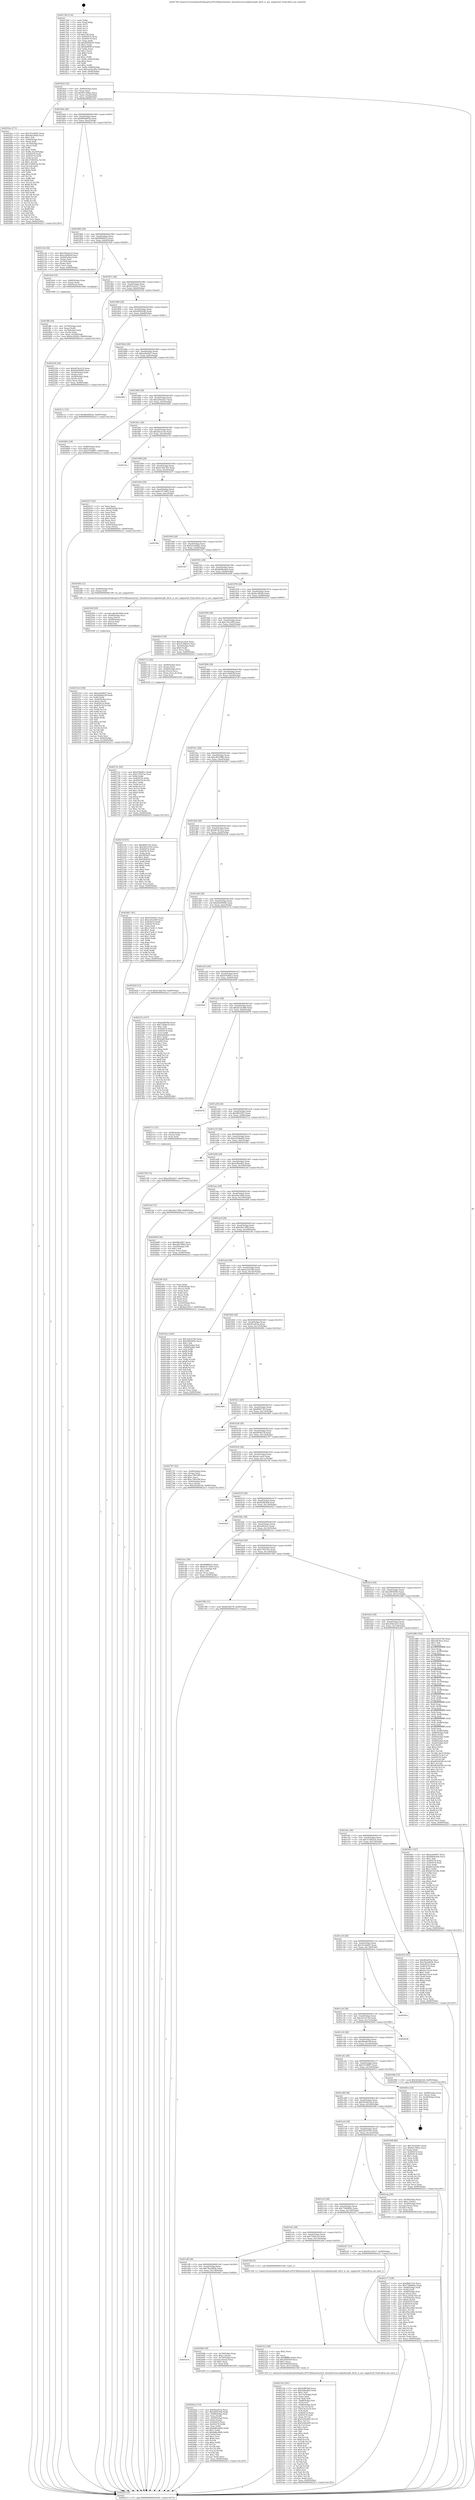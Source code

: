 digraph "0x4017b0" {
  label = "0x4017b0 (/mnt/c/Users/mathe/Desktop/tcc/POCII/binaries/extr_linuxdriversscsiqla4xxxql4_def.h_is_aer_supported_Final-ollvm.out::main(0))"
  labelloc = "t"
  node[shape=record]

  Entry [label="",width=0.3,height=0.3,shape=circle,fillcolor=black,style=filled]
  "0x401824" [label="{
     0x401824 [32]\l
     | [instrs]\l
     &nbsp;&nbsp;0x401824 \<+6\>: mov -0x90(%rbp),%eax\l
     &nbsp;&nbsp;0x40182a \<+2\>: mov %eax,%ecx\l
     &nbsp;&nbsp;0x40182c \<+6\>: sub $0x82c398ac,%ecx\l
     &nbsp;&nbsp;0x401832 \<+6\>: mov %eax,-0xa4(%rbp)\l
     &nbsp;&nbsp;0x401838 \<+6\>: mov %ecx,-0xa8(%rbp)\l
     &nbsp;&nbsp;0x40183e \<+6\>: je 00000000004025ee \<main+0xe3e\>\l
  }"]
  "0x4025ee" [label="{
     0x4025ee [171]\l
     | [instrs]\l
     &nbsp;&nbsp;0x4025ee \<+5\>: mov $0x35ce6493,%eax\l
     &nbsp;&nbsp;0x4025f3 \<+5\>: mov $0xe8ac56dd,%ecx\l
     &nbsp;&nbsp;0x4025f8 \<+2\>: mov $0x1,%dl\l
     &nbsp;&nbsp;0x4025fa \<+4\>: mov -0x40(%rbp),%rsi\l
     &nbsp;&nbsp;0x4025fe \<+2\>: mov (%rsi),%edi\l
     &nbsp;&nbsp;0x402600 \<+4\>: mov -0x70(%rbp),%rsi\l
     &nbsp;&nbsp;0x402604 \<+2\>: cmp (%rsi),%edi\l
     &nbsp;&nbsp;0x402606 \<+4\>: setl %r8b\l
     &nbsp;&nbsp;0x40260a \<+4\>: and $0x1,%r8b\l
     &nbsp;&nbsp;0x40260e \<+4\>: mov %r8b,-0x29(%rbp)\l
     &nbsp;&nbsp;0x402612 \<+7\>: mov 0x405074,%edi\l
     &nbsp;&nbsp;0x402619 \<+8\>: mov 0x405078,%r9d\l
     &nbsp;&nbsp;0x402621 \<+3\>: mov %edi,%r10d\l
     &nbsp;&nbsp;0x402624 \<+7\>: sub $0x3748593a,%r10d\l
     &nbsp;&nbsp;0x40262b \<+4\>: sub $0x1,%r10d\l
     &nbsp;&nbsp;0x40262f \<+7\>: add $0x3748593a,%r10d\l
     &nbsp;&nbsp;0x402636 \<+4\>: imul %r10d,%edi\l
     &nbsp;&nbsp;0x40263a \<+3\>: and $0x1,%edi\l
     &nbsp;&nbsp;0x40263d \<+3\>: cmp $0x0,%edi\l
     &nbsp;&nbsp;0x402640 \<+4\>: sete %r8b\l
     &nbsp;&nbsp;0x402644 \<+4\>: cmp $0xa,%r9d\l
     &nbsp;&nbsp;0x402648 \<+4\>: setl %r11b\l
     &nbsp;&nbsp;0x40264c \<+3\>: mov %r8b,%bl\l
     &nbsp;&nbsp;0x40264f \<+3\>: xor $0xff,%bl\l
     &nbsp;&nbsp;0x402652 \<+3\>: mov %r11b,%r14b\l
     &nbsp;&nbsp;0x402655 \<+4\>: xor $0xff,%r14b\l
     &nbsp;&nbsp;0x402659 \<+3\>: xor $0x0,%dl\l
     &nbsp;&nbsp;0x40265c \<+3\>: mov %bl,%r15b\l
     &nbsp;&nbsp;0x40265f \<+4\>: and $0x0,%r15b\l
     &nbsp;&nbsp;0x402663 \<+3\>: and %dl,%r8b\l
     &nbsp;&nbsp;0x402666 \<+3\>: mov %r14b,%r12b\l
     &nbsp;&nbsp;0x402669 \<+4\>: and $0x0,%r12b\l
     &nbsp;&nbsp;0x40266d \<+3\>: and %dl,%r11b\l
     &nbsp;&nbsp;0x402670 \<+3\>: or %r8b,%r15b\l
     &nbsp;&nbsp;0x402673 \<+3\>: or %r11b,%r12b\l
     &nbsp;&nbsp;0x402676 \<+3\>: xor %r12b,%r15b\l
     &nbsp;&nbsp;0x402679 \<+3\>: or %r14b,%bl\l
     &nbsp;&nbsp;0x40267c \<+3\>: xor $0xff,%bl\l
     &nbsp;&nbsp;0x40267f \<+3\>: or $0x0,%dl\l
     &nbsp;&nbsp;0x402682 \<+2\>: and %dl,%bl\l
     &nbsp;&nbsp;0x402684 \<+3\>: or %bl,%r15b\l
     &nbsp;&nbsp;0x402687 \<+4\>: test $0x1,%r15b\l
     &nbsp;&nbsp;0x40268b \<+3\>: cmovne %ecx,%eax\l
     &nbsp;&nbsp;0x40268e \<+6\>: mov %eax,-0x90(%rbp)\l
     &nbsp;&nbsp;0x402694 \<+5\>: jmp 0000000000402a13 \<main+0x1263\>\l
  }"]
  "0x401844" [label="{
     0x401844 [28]\l
     | [instrs]\l
     &nbsp;&nbsp;0x401844 \<+5\>: jmp 0000000000401849 \<main+0x99\>\l
     &nbsp;&nbsp;0x401849 \<+6\>: mov -0xa4(%rbp),%eax\l
     &nbsp;&nbsp;0x40184f \<+5\>: sub $0x866d062e,%eax\l
     &nbsp;&nbsp;0x401854 \<+6\>: mov %eax,-0xac(%rbp)\l
     &nbsp;&nbsp;0x40185a \<+6\>: je 000000000040212b \<main+0x97b\>\l
  }"]
  Exit [label="",width=0.3,height=0.3,shape=circle,fillcolor=black,style=filled,peripheries=2]
  "0x40212b" [label="{
     0x40212b [36]\l
     | [instrs]\l
     &nbsp;&nbsp;0x40212b \<+5\>: mov $0x294cde33,%eax\l
     &nbsp;&nbsp;0x402130 \<+5\>: mov $0xccd94b5f,%ecx\l
     &nbsp;&nbsp;0x402135 \<+4\>: mov -0x60(%rbp),%rdx\l
     &nbsp;&nbsp;0x402139 \<+2\>: mov (%rdx),%esi\l
     &nbsp;&nbsp;0x40213b \<+4\>: mov -0x70(%rbp),%rdx\l
     &nbsp;&nbsp;0x40213f \<+2\>: cmp (%rdx),%esi\l
     &nbsp;&nbsp;0x402141 \<+3\>: cmovl %ecx,%eax\l
     &nbsp;&nbsp;0x402144 \<+6\>: mov %eax,-0x90(%rbp)\l
     &nbsp;&nbsp;0x40214a \<+5\>: jmp 0000000000402a13 \<main+0x1263\>\l
  }"]
  "0x401860" [label="{
     0x401860 [28]\l
     | [instrs]\l
     &nbsp;&nbsp;0x401860 \<+5\>: jmp 0000000000401865 \<main+0xb5\>\l
     &nbsp;&nbsp;0x401865 \<+6\>: mov -0xa4(%rbp),%eax\l
     &nbsp;&nbsp;0x40186b \<+5\>: sub $0x8fdf0810,%eax\l
     &nbsp;&nbsp;0x401870 \<+6\>: mov %eax,-0xb0(%rbp)\l
     &nbsp;&nbsp;0x401876 \<+6\>: je 0000000000401fe6 \<main+0x836\>\l
  }"]
  "0x4027d0" [label="{
     0x4027d0 [15]\l
     | [instrs]\l
     &nbsp;&nbsp;0x4027d0 \<+10\>: movl $0xa585ad27,-0x90(%rbp)\l
     &nbsp;&nbsp;0x4027da \<+5\>: jmp 0000000000402a13 \<main+0x1263\>\l
  }"]
  "0x401fe6" [label="{
     0x401fe6 [16]\l
     | [instrs]\l
     &nbsp;&nbsp;0x401fe6 \<+4\>: mov -0x80(%rbp),%rax\l
     &nbsp;&nbsp;0x401fea \<+3\>: mov (%rax),%rax\l
     &nbsp;&nbsp;0x401fed \<+4\>: mov 0x8(%rax),%rdi\l
     &nbsp;&nbsp;0x401ff1 \<+5\>: call 0000000000401060 \<atoi@plt\>\l
     | [calls]\l
     &nbsp;&nbsp;0x401060 \{1\} (unknown)\l
  }"]
  "0x40187c" [label="{
     0x40187c [28]\l
     | [instrs]\l
     &nbsp;&nbsp;0x40187c \<+5\>: jmp 0000000000401881 \<main+0xd1\>\l
     &nbsp;&nbsp;0x401881 \<+6\>: mov -0xa4(%rbp),%eax\l
     &nbsp;&nbsp;0x401887 \<+5\>: sub $0x92e25b17,%eax\l
     &nbsp;&nbsp;0x40188c \<+6\>: mov %eax,-0xb4(%rbp)\l
     &nbsp;&nbsp;0x401892 \<+6\>: je 0000000000402256 \<main+0xaa6\>\l
  }"]
  "0x40272c" [label="{
     0x40272c [92]\l
     | [instrs]\l
     &nbsp;&nbsp;0x40272c \<+5\>: mov $0xd7fe6812,%edx\l
     &nbsp;&nbsp;0x402731 \<+5\>: mov $0x17f547ee,%esi\l
     &nbsp;&nbsp;0x402736 \<+3\>: xor %r8d,%r8d\l
     &nbsp;&nbsp;0x402739 \<+8\>: mov 0x405074,%r9d\l
     &nbsp;&nbsp;0x402741 \<+8\>: mov 0x405078,%r10d\l
     &nbsp;&nbsp;0x402749 \<+4\>: sub $0x1,%r8d\l
     &nbsp;&nbsp;0x40274d \<+3\>: mov %r9d,%r11d\l
     &nbsp;&nbsp;0x402750 \<+3\>: add %r8d,%r11d\l
     &nbsp;&nbsp;0x402753 \<+4\>: imul %r11d,%r9d\l
     &nbsp;&nbsp;0x402757 \<+4\>: and $0x1,%r9d\l
     &nbsp;&nbsp;0x40275b \<+4\>: cmp $0x0,%r9d\l
     &nbsp;&nbsp;0x40275f \<+3\>: sete %bl\l
     &nbsp;&nbsp;0x402762 \<+4\>: cmp $0xa,%r10d\l
     &nbsp;&nbsp;0x402766 \<+4\>: setl %r14b\l
     &nbsp;&nbsp;0x40276a \<+3\>: mov %bl,%r15b\l
     &nbsp;&nbsp;0x40276d \<+3\>: and %r14b,%r15b\l
     &nbsp;&nbsp;0x402770 \<+3\>: xor %r14b,%bl\l
     &nbsp;&nbsp;0x402773 \<+3\>: or %bl,%r15b\l
     &nbsp;&nbsp;0x402776 \<+4\>: test $0x1,%r15b\l
     &nbsp;&nbsp;0x40277a \<+3\>: cmovne %esi,%edx\l
     &nbsp;&nbsp;0x40277d \<+6\>: mov %edx,-0x90(%rbp)\l
     &nbsp;&nbsp;0x402783 \<+5\>: jmp 0000000000402a13 \<main+0x1263\>\l
  }"]
  "0x402256" [label="{
     0x402256 [36]\l
     | [instrs]\l
     &nbsp;&nbsp;0x402256 \<+5\>: mov $0xd034c414,%eax\l
     &nbsp;&nbsp;0x40225b \<+5\>: mov $0xd4e69466,%ecx\l
     &nbsp;&nbsp;0x402260 \<+4\>: mov -0x50(%rbp),%rdx\l
     &nbsp;&nbsp;0x402264 \<+2\>: mov (%rdx),%esi\l
     &nbsp;&nbsp;0x402266 \<+4\>: mov -0x58(%rbp),%rdx\l
     &nbsp;&nbsp;0x40226a \<+2\>: cmp (%rdx),%esi\l
     &nbsp;&nbsp;0x40226c \<+3\>: cmovl %ecx,%eax\l
     &nbsp;&nbsp;0x40226f \<+6\>: mov %eax,-0x90(%rbp)\l
     &nbsp;&nbsp;0x402275 \<+5\>: jmp 0000000000402a13 \<main+0x1263\>\l
  }"]
  "0x401898" [label="{
     0x401898 [28]\l
     | [instrs]\l
     &nbsp;&nbsp;0x401898 \<+5\>: jmp 000000000040189d \<main+0xed\>\l
     &nbsp;&nbsp;0x40189d \<+6\>: mov -0xa4(%rbp),%eax\l
     &nbsp;&nbsp;0x4018a3 \<+5\>: sub $0xa0f2b54b,%eax\l
     &nbsp;&nbsp;0x4018a8 \<+6\>: mov %eax,-0xb8(%rbp)\l
     &nbsp;&nbsp;0x4018ae \<+6\>: je 000000000040211c \<main+0x96c\>\l
  }"]
  "0x40251d" [label="{
     0x40251d [108]\l
     | [instrs]\l
     &nbsp;&nbsp;0x40251d \<+5\>: mov $0xa2def4d7,%esi\l
     &nbsp;&nbsp;0x402522 \<+5\>: mov $0x48ab619f,%edx\l
     &nbsp;&nbsp;0x402527 \<+3\>: xor %r8d,%r8d\l
     &nbsp;&nbsp;0x40252a \<+4\>: mov -0x40(%rbp),%rcx\l
     &nbsp;&nbsp;0x40252e \<+6\>: movl $0x0,(%rcx)\l
     &nbsp;&nbsp;0x402534 \<+8\>: mov 0x405074,%r9d\l
     &nbsp;&nbsp;0x40253c \<+8\>: mov 0x405078,%r10d\l
     &nbsp;&nbsp;0x402544 \<+4\>: sub $0x1,%r8d\l
     &nbsp;&nbsp;0x402548 \<+3\>: mov %r9d,%r11d\l
     &nbsp;&nbsp;0x40254b \<+3\>: add %r8d,%r11d\l
     &nbsp;&nbsp;0x40254e \<+4\>: imul %r11d,%r9d\l
     &nbsp;&nbsp;0x402552 \<+4\>: and $0x1,%r9d\l
     &nbsp;&nbsp;0x402556 \<+4\>: cmp $0x0,%r9d\l
     &nbsp;&nbsp;0x40255a \<+3\>: sete %bl\l
     &nbsp;&nbsp;0x40255d \<+4\>: cmp $0xa,%r10d\l
     &nbsp;&nbsp;0x402561 \<+4\>: setl %r14b\l
     &nbsp;&nbsp;0x402565 \<+3\>: mov %bl,%r15b\l
     &nbsp;&nbsp;0x402568 \<+3\>: and %r14b,%r15b\l
     &nbsp;&nbsp;0x40256b \<+3\>: xor %r14b,%bl\l
     &nbsp;&nbsp;0x40256e \<+3\>: or %bl,%r15b\l
     &nbsp;&nbsp;0x402571 \<+4\>: test $0x1,%r15b\l
     &nbsp;&nbsp;0x402575 \<+3\>: cmovne %edx,%esi\l
     &nbsp;&nbsp;0x402578 \<+6\>: mov %esi,-0x90(%rbp)\l
     &nbsp;&nbsp;0x40257e \<+6\>: mov %eax,-0x160(%rbp)\l
     &nbsp;&nbsp;0x402584 \<+5\>: jmp 0000000000402a13 \<main+0x1263\>\l
  }"]
  "0x40211c" [label="{
     0x40211c [15]\l
     | [instrs]\l
     &nbsp;&nbsp;0x40211c \<+10\>: movl $0x866d062e,-0x90(%rbp)\l
     &nbsp;&nbsp;0x402126 \<+5\>: jmp 0000000000402a13 \<main+0x1263\>\l
  }"]
  "0x4018b4" [label="{
     0x4018b4 [28]\l
     | [instrs]\l
     &nbsp;&nbsp;0x4018b4 \<+5\>: jmp 00000000004018b9 \<main+0x109\>\l
     &nbsp;&nbsp;0x4018b9 \<+6\>: mov -0xa4(%rbp),%eax\l
     &nbsp;&nbsp;0x4018bf \<+5\>: sub $0xa2def4d7,%eax\l
     &nbsp;&nbsp;0x4018c4 \<+6\>: mov %eax,-0xbc(%rbp)\l
     &nbsp;&nbsp;0x4018ca \<+6\>: je 0000000000402982 \<main+0x11d2\>\l
  }"]
  "0x402500" [label="{
     0x402500 [29]\l
     | [instrs]\l
     &nbsp;&nbsp;0x402500 \<+10\>: movabs $0x4030b6,%rdi\l
     &nbsp;&nbsp;0x40250a \<+4\>: mov -0x48(%rbp),%rcx\l
     &nbsp;&nbsp;0x40250e \<+2\>: mov %eax,(%rcx)\l
     &nbsp;&nbsp;0x402510 \<+4\>: mov -0x48(%rbp),%rcx\l
     &nbsp;&nbsp;0x402514 \<+2\>: mov (%rcx),%esi\l
     &nbsp;&nbsp;0x402516 \<+2\>: mov $0x0,%al\l
     &nbsp;&nbsp;0x402518 \<+5\>: call 0000000000401040 \<printf@plt\>\l
     | [calls]\l
     &nbsp;&nbsp;0x401040 \{1\} (unknown)\l
  }"]
  "0x402982" [label="{
     0x402982\l
  }", style=dashed]
  "0x4018d0" [label="{
     0x4018d0 [28]\l
     | [instrs]\l
     &nbsp;&nbsp;0x4018d0 \<+5\>: jmp 00000000004018d5 \<main+0x125\>\l
     &nbsp;&nbsp;0x4018d5 \<+6\>: mov -0xa4(%rbp),%eax\l
     &nbsp;&nbsp;0x4018db \<+5\>: sub $0xa585ad27,%eax\l
     &nbsp;&nbsp;0x4018e0 \<+6\>: mov %eax,-0xc0(%rbp)\l
     &nbsp;&nbsp;0x4018e6 \<+6\>: je 0000000000402802 \<main+0x1052\>\l
  }"]
  "0x40233a" [label="{
     0x40233a [181]\l
     | [instrs]\l
     &nbsp;&nbsp;0x40233a \<+5\>: mov $0xb28836d,%ecx\l
     &nbsp;&nbsp;0x40233f \<+5\>: mov $0xe2fbad62,%edx\l
     &nbsp;&nbsp;0x402344 \<+3\>: mov $0x1,%sil\l
     &nbsp;&nbsp;0x402347 \<+6\>: mov -0x15c(%rbp),%edi\l
     &nbsp;&nbsp;0x40234d \<+3\>: imul %eax,%edi\l
     &nbsp;&nbsp;0x402350 \<+3\>: movslq %edi,%r8\l
     &nbsp;&nbsp;0x402353 \<+4\>: mov -0x68(%rbp),%r9\l
     &nbsp;&nbsp;0x402357 \<+3\>: mov (%r9),%r9\l
     &nbsp;&nbsp;0x40235a \<+4\>: mov -0x60(%rbp),%r10\l
     &nbsp;&nbsp;0x40235e \<+3\>: movslq (%r10),%r10\l
     &nbsp;&nbsp;0x402361 \<+4\>: mov (%r9,%r10,8),%r9\l
     &nbsp;&nbsp;0x402365 \<+3\>: mov %r8,(%r9)\l
     &nbsp;&nbsp;0x402368 \<+7\>: mov 0x405074,%eax\l
     &nbsp;&nbsp;0x40236f \<+7\>: mov 0x405078,%edi\l
     &nbsp;&nbsp;0x402376 \<+3\>: mov %eax,%r11d\l
     &nbsp;&nbsp;0x402379 \<+7\>: add $0x5c92e495,%r11d\l
     &nbsp;&nbsp;0x402380 \<+4\>: sub $0x1,%r11d\l
     &nbsp;&nbsp;0x402384 \<+7\>: sub $0x5c92e495,%r11d\l
     &nbsp;&nbsp;0x40238b \<+4\>: imul %r11d,%eax\l
     &nbsp;&nbsp;0x40238f \<+3\>: and $0x1,%eax\l
     &nbsp;&nbsp;0x402392 \<+3\>: cmp $0x0,%eax\l
     &nbsp;&nbsp;0x402395 \<+3\>: sete %bl\l
     &nbsp;&nbsp;0x402398 \<+3\>: cmp $0xa,%edi\l
     &nbsp;&nbsp;0x40239b \<+4\>: setl %r14b\l
     &nbsp;&nbsp;0x40239f \<+3\>: mov %bl,%r15b\l
     &nbsp;&nbsp;0x4023a2 \<+4\>: xor $0xff,%r15b\l
     &nbsp;&nbsp;0x4023a6 \<+3\>: mov %r14b,%r12b\l
     &nbsp;&nbsp;0x4023a9 \<+4\>: xor $0xff,%r12b\l
     &nbsp;&nbsp;0x4023ad \<+4\>: xor $0x0,%sil\l
     &nbsp;&nbsp;0x4023b1 \<+3\>: mov %r15b,%r13b\l
     &nbsp;&nbsp;0x4023b4 \<+4\>: and $0x0,%r13b\l
     &nbsp;&nbsp;0x4023b8 \<+3\>: and %sil,%bl\l
     &nbsp;&nbsp;0x4023bb \<+3\>: mov %r12b,%al\l
     &nbsp;&nbsp;0x4023be \<+2\>: and $0x0,%al\l
     &nbsp;&nbsp;0x4023c0 \<+3\>: and %sil,%r14b\l
     &nbsp;&nbsp;0x4023c3 \<+3\>: or %bl,%r13b\l
     &nbsp;&nbsp;0x4023c6 \<+3\>: or %r14b,%al\l
     &nbsp;&nbsp;0x4023c9 \<+3\>: xor %al,%r13b\l
     &nbsp;&nbsp;0x4023cc \<+3\>: or %r12b,%r15b\l
     &nbsp;&nbsp;0x4023cf \<+4\>: xor $0xff,%r15b\l
     &nbsp;&nbsp;0x4023d3 \<+4\>: or $0x0,%sil\l
     &nbsp;&nbsp;0x4023d7 \<+3\>: and %sil,%r15b\l
     &nbsp;&nbsp;0x4023da \<+3\>: or %r15b,%r13b\l
     &nbsp;&nbsp;0x4023dd \<+4\>: test $0x1,%r13b\l
     &nbsp;&nbsp;0x4023e1 \<+3\>: cmovne %edx,%ecx\l
     &nbsp;&nbsp;0x4023e4 \<+6\>: mov %ecx,-0x90(%rbp)\l
     &nbsp;&nbsp;0x4023ea \<+5\>: jmp 0000000000402a13 \<main+0x1263\>\l
  }"]
  "0x402802" [label="{
     0x402802 [28]\l
     | [instrs]\l
     &nbsp;&nbsp;0x402802 \<+7\>: mov -0x88(%rbp),%rax\l
     &nbsp;&nbsp;0x402809 \<+6\>: movl $0x0,(%rax)\l
     &nbsp;&nbsp;0x40280f \<+10\>: movl $0x5518f8f7,-0x90(%rbp)\l
     &nbsp;&nbsp;0x402819 \<+5\>: jmp 0000000000402a13 \<main+0x1263\>\l
  }"]
  "0x4018ec" [label="{
     0x4018ec [28]\l
     | [instrs]\l
     &nbsp;&nbsp;0x4018ec \<+5\>: jmp 00000000004018f1 \<main+0x141\>\l
     &nbsp;&nbsp;0x4018f1 \<+6\>: mov -0xa4(%rbp),%eax\l
     &nbsp;&nbsp;0x4018f7 \<+5\>: sub $0xa6eece1b,%eax\l
     &nbsp;&nbsp;0x4018fc \<+6\>: mov %eax,-0xc4(%rbp)\l
     &nbsp;&nbsp;0x401902 \<+6\>: je 00000000004027ee \<main+0x103e\>\l
  }"]
  "0x402312" [label="{
     0x402312 [40]\l
     | [instrs]\l
     &nbsp;&nbsp;0x402312 \<+5\>: mov $0x2,%ecx\l
     &nbsp;&nbsp;0x402317 \<+1\>: cltd\l
     &nbsp;&nbsp;0x402318 \<+2\>: idiv %ecx\l
     &nbsp;&nbsp;0x40231a \<+6\>: imul $0xfffffffe,%edx,%ecx\l
     &nbsp;&nbsp;0x402320 \<+6\>: sub $0x2f0f205f,%ecx\l
     &nbsp;&nbsp;0x402326 \<+3\>: add $0x1,%ecx\l
     &nbsp;&nbsp;0x402329 \<+6\>: add $0x2f0f205f,%ecx\l
     &nbsp;&nbsp;0x40232f \<+6\>: mov %ecx,-0x15c(%rbp)\l
     &nbsp;&nbsp;0x402335 \<+5\>: call 0000000000401160 \<next_i\>\l
     | [calls]\l
     &nbsp;&nbsp;0x401160 \{1\} (/mnt/c/Users/mathe/Desktop/tcc/POCII/binaries/extr_linuxdriversscsiqla4xxxql4_def.h_is_aer_supported_Final-ollvm.out::next_i)\l
  }"]
  "0x4027ee" [label="{
     0x4027ee\l
  }", style=dashed]
  "0x401908" [label="{
     0x401908 [28]\l
     | [instrs]\l
     &nbsp;&nbsp;0x401908 \<+5\>: jmp 000000000040190d \<main+0x15d\>\l
     &nbsp;&nbsp;0x40190d \<+6\>: mov -0xa4(%rbp),%eax\l
     &nbsp;&nbsp;0x401913 \<+5\>: sub $0xa7aba7b5,%eax\l
     &nbsp;&nbsp;0x401918 \<+6\>: mov %eax,-0xc8(%rbp)\l
     &nbsp;&nbsp;0x40191e \<+6\>: je 0000000000402437 \<main+0xc87\>\l
  }"]
  "0x4021c7" [label="{
     0x4021c7 [128]\l
     | [instrs]\l
     &nbsp;&nbsp;0x4021c7 \<+5\>: mov $0xf8df17b5,%ecx\l
     &nbsp;&nbsp;0x4021cc \<+5\>: mov $0x7396884e,%edx\l
     &nbsp;&nbsp;0x4021d1 \<+4\>: mov -0x68(%rbp),%rdi\l
     &nbsp;&nbsp;0x4021d5 \<+3\>: mov (%rdi),%rdi\l
     &nbsp;&nbsp;0x4021d8 \<+4\>: mov -0x60(%rbp),%rsi\l
     &nbsp;&nbsp;0x4021dc \<+3\>: movslq (%rsi),%rsi\l
     &nbsp;&nbsp;0x4021df \<+4\>: mov %rax,(%rdi,%rsi,8)\l
     &nbsp;&nbsp;0x4021e3 \<+4\>: mov -0x50(%rbp),%rax\l
     &nbsp;&nbsp;0x4021e7 \<+6\>: movl $0x0,(%rax)\l
     &nbsp;&nbsp;0x4021ed \<+8\>: mov 0x405074,%r8d\l
     &nbsp;&nbsp;0x4021f5 \<+8\>: mov 0x405078,%r9d\l
     &nbsp;&nbsp;0x4021fd \<+3\>: mov %r8d,%r10d\l
     &nbsp;&nbsp;0x402200 \<+7\>: add $0x39ecef6d,%r10d\l
     &nbsp;&nbsp;0x402207 \<+4\>: sub $0x1,%r10d\l
     &nbsp;&nbsp;0x40220b \<+7\>: sub $0x39ecef6d,%r10d\l
     &nbsp;&nbsp;0x402212 \<+4\>: imul %r10d,%r8d\l
     &nbsp;&nbsp;0x402216 \<+4\>: and $0x1,%r8d\l
     &nbsp;&nbsp;0x40221a \<+4\>: cmp $0x0,%r8d\l
     &nbsp;&nbsp;0x40221e \<+4\>: sete %r11b\l
     &nbsp;&nbsp;0x402222 \<+4\>: cmp $0xa,%r9d\l
     &nbsp;&nbsp;0x402226 \<+3\>: setl %bl\l
     &nbsp;&nbsp;0x402229 \<+3\>: mov %r11b,%r14b\l
     &nbsp;&nbsp;0x40222c \<+3\>: and %bl,%r14b\l
     &nbsp;&nbsp;0x40222f \<+3\>: xor %bl,%r11b\l
     &nbsp;&nbsp;0x402232 \<+3\>: or %r11b,%r14b\l
     &nbsp;&nbsp;0x402235 \<+4\>: test $0x1,%r14b\l
     &nbsp;&nbsp;0x402239 \<+3\>: cmovne %edx,%ecx\l
     &nbsp;&nbsp;0x40223c \<+6\>: mov %ecx,-0x90(%rbp)\l
     &nbsp;&nbsp;0x402242 \<+5\>: jmp 0000000000402a13 \<main+0x1263\>\l
  }"]
  "0x402437" [label="{
     0x402437 [42]\l
     | [instrs]\l
     &nbsp;&nbsp;0x402437 \<+2\>: xor %eax,%eax\l
     &nbsp;&nbsp;0x402439 \<+4\>: mov -0x60(%rbp),%rcx\l
     &nbsp;&nbsp;0x40243d \<+2\>: mov (%rcx),%edx\l
     &nbsp;&nbsp;0x40243f \<+2\>: mov %eax,%esi\l
     &nbsp;&nbsp;0x402441 \<+2\>: sub %edx,%esi\l
     &nbsp;&nbsp;0x402443 \<+2\>: mov %eax,%edx\l
     &nbsp;&nbsp;0x402445 \<+3\>: sub $0x1,%edx\l
     &nbsp;&nbsp;0x402448 \<+2\>: add %edx,%esi\l
     &nbsp;&nbsp;0x40244a \<+2\>: sub %esi,%eax\l
     &nbsp;&nbsp;0x40244c \<+4\>: mov -0x60(%rbp),%rcx\l
     &nbsp;&nbsp;0x402450 \<+2\>: mov %eax,(%rcx)\l
     &nbsp;&nbsp;0x402452 \<+10\>: movl $0x866d062e,-0x90(%rbp)\l
     &nbsp;&nbsp;0x40245c \<+5\>: jmp 0000000000402a13 \<main+0x1263\>\l
  }"]
  "0x401924" [label="{
     0x401924 [28]\l
     | [instrs]\l
     &nbsp;&nbsp;0x401924 \<+5\>: jmp 0000000000401929 \<main+0x179\>\l
     &nbsp;&nbsp;0x401929 \<+6\>: mov -0xa4(%rbp),%eax\l
     &nbsp;&nbsp;0x40192f \<+5\>: sub $0xb1473d93,%eax\l
     &nbsp;&nbsp;0x401934 \<+6\>: mov %eax,-0xcc(%rbp)\l
     &nbsp;&nbsp;0x40193a \<+6\>: je 0000000000401f0a \<main+0x75a\>\l
  }"]
  "0x4020aa" [label="{
     0x4020aa [114]\l
     | [instrs]\l
     &nbsp;&nbsp;0x4020aa \<+5\>: mov $0xf62af53a,%ecx\l
     &nbsp;&nbsp;0x4020af \<+5\>: mov $0xa0f2b54b,%edx\l
     &nbsp;&nbsp;0x4020b4 \<+4\>: mov -0x68(%rbp),%rdi\l
     &nbsp;&nbsp;0x4020b8 \<+3\>: mov %rax,(%rdi)\l
     &nbsp;&nbsp;0x4020bb \<+4\>: mov -0x60(%rbp),%rax\l
     &nbsp;&nbsp;0x4020bf \<+6\>: movl $0x0,(%rax)\l
     &nbsp;&nbsp;0x4020c5 \<+7\>: mov 0x405074,%esi\l
     &nbsp;&nbsp;0x4020cc \<+8\>: mov 0x405078,%r8d\l
     &nbsp;&nbsp;0x4020d4 \<+3\>: mov %esi,%r9d\l
     &nbsp;&nbsp;0x4020d7 \<+7\>: add $0x8d6c684b,%r9d\l
     &nbsp;&nbsp;0x4020de \<+4\>: sub $0x1,%r9d\l
     &nbsp;&nbsp;0x4020e2 \<+7\>: sub $0x8d6c684b,%r9d\l
     &nbsp;&nbsp;0x4020e9 \<+4\>: imul %r9d,%esi\l
     &nbsp;&nbsp;0x4020ed \<+3\>: and $0x1,%esi\l
     &nbsp;&nbsp;0x4020f0 \<+3\>: cmp $0x0,%esi\l
     &nbsp;&nbsp;0x4020f3 \<+4\>: sete %r10b\l
     &nbsp;&nbsp;0x4020f7 \<+4\>: cmp $0xa,%r8d\l
     &nbsp;&nbsp;0x4020fb \<+4\>: setl %r11b\l
     &nbsp;&nbsp;0x4020ff \<+3\>: mov %r10b,%bl\l
     &nbsp;&nbsp;0x402102 \<+3\>: and %r11b,%bl\l
     &nbsp;&nbsp;0x402105 \<+3\>: xor %r11b,%r10b\l
     &nbsp;&nbsp;0x402108 \<+3\>: or %r10b,%bl\l
     &nbsp;&nbsp;0x40210b \<+3\>: test $0x1,%bl\l
     &nbsp;&nbsp;0x40210e \<+3\>: cmovne %edx,%ecx\l
     &nbsp;&nbsp;0x402111 \<+6\>: mov %ecx,-0x90(%rbp)\l
     &nbsp;&nbsp;0x402117 \<+5\>: jmp 0000000000402a13 \<main+0x1263\>\l
  }"]
  "0x401f0a" [label="{
     0x401f0a\l
  }", style=dashed]
  "0x401940" [label="{
     0x401940 [28]\l
     | [instrs]\l
     &nbsp;&nbsp;0x401940 \<+5\>: jmp 0000000000401945 \<main+0x195\>\l
     &nbsp;&nbsp;0x401945 \<+6\>: mov -0xa4(%rbp),%eax\l
     &nbsp;&nbsp;0x40194b \<+5\>: sub $0xb32e08d2,%eax\l
     &nbsp;&nbsp;0x401950 \<+6\>: mov %eax,-0xd0(%rbp)\l
     &nbsp;&nbsp;0x401956 \<+6\>: je 0000000000401fd7 \<main+0x827\>\l
  }"]
  "0x401d14" [label="{
     0x401d14\l
  }", style=dashed]
  "0x401fd7" [label="{
     0x401fd7\l
  }", style=dashed]
  "0x40195c" [label="{
     0x40195c [28]\l
     | [instrs]\l
     &nbsp;&nbsp;0x40195c \<+5\>: jmp 0000000000401961 \<main+0x1b1\>\l
     &nbsp;&nbsp;0x401961 \<+6\>: mov -0xa4(%rbp),%eax\l
     &nbsp;&nbsp;0x401967 \<+5\>: sub $0xbb66cbe6,%eax\l
     &nbsp;&nbsp;0x40196c \<+6\>: mov %eax,-0xd4(%rbp)\l
     &nbsp;&nbsp;0x401972 \<+6\>: je 00000000004024f4 \<main+0xd44\>\l
  }"]
  "0x40208d" [label="{
     0x40208d [29]\l
     | [instrs]\l
     &nbsp;&nbsp;0x40208d \<+4\>: mov -0x70(%rbp),%rax\l
     &nbsp;&nbsp;0x402091 \<+6\>: movl $0x1,(%rax)\l
     &nbsp;&nbsp;0x402097 \<+4\>: mov -0x70(%rbp),%rax\l
     &nbsp;&nbsp;0x40209b \<+3\>: movslq (%rax),%rax\l
     &nbsp;&nbsp;0x40209e \<+4\>: shl $0x3,%rax\l
     &nbsp;&nbsp;0x4020a2 \<+3\>: mov %rax,%rdi\l
     &nbsp;&nbsp;0x4020a5 \<+5\>: call 0000000000401050 \<malloc@plt\>\l
     | [calls]\l
     &nbsp;&nbsp;0x401050 \{1\} (unknown)\l
  }"]
  "0x4024f4" [label="{
     0x4024f4 [12]\l
     | [instrs]\l
     &nbsp;&nbsp;0x4024f4 \<+4\>: mov -0x68(%rbp),%rax\l
     &nbsp;&nbsp;0x4024f8 \<+3\>: mov (%rax),%rdi\l
     &nbsp;&nbsp;0x4024fb \<+5\>: call 00000000004013f0 \<is_aer_supported\>\l
     | [calls]\l
     &nbsp;&nbsp;0x4013f0 \{1\} (/mnt/c/Users/mathe/Desktop/tcc/POCII/binaries/extr_linuxdriversscsiqla4xxxql4_def.h_is_aer_supported_Final-ollvm.out::is_aer_supported)\l
  }"]
  "0x401978" [label="{
     0x401978 [28]\l
     | [instrs]\l
     &nbsp;&nbsp;0x401978 \<+5\>: jmp 000000000040197d \<main+0x1cd\>\l
     &nbsp;&nbsp;0x40197d \<+6\>: mov -0xa4(%rbp),%eax\l
     &nbsp;&nbsp;0x401983 \<+5\>: sub $0xbccf092b,%eax\l
     &nbsp;&nbsp;0x401988 \<+6\>: mov %eax,-0xd8(%rbp)\l
     &nbsp;&nbsp;0x40198e \<+6\>: je 0000000000402014 \<main+0x864\>\l
  }"]
  "0x401cf8" [label="{
     0x401cf8 [28]\l
     | [instrs]\l
     &nbsp;&nbsp;0x401cf8 \<+5\>: jmp 0000000000401cfd \<main+0x54d\>\l
     &nbsp;&nbsp;0x401cfd \<+6\>: mov -0xa4(%rbp),%eax\l
     &nbsp;&nbsp;0x401d03 \<+5\>: sub $0x78a18b5b,%eax\l
     &nbsp;&nbsp;0x401d08 \<+6\>: mov %eax,-0x158(%rbp)\l
     &nbsp;&nbsp;0x401d0e \<+6\>: je 000000000040208d \<main+0x8dd\>\l
  }"]
  "0x402014" [label="{
     0x402014 [30]\l
     | [instrs]\l
     &nbsp;&nbsp;0x402014 \<+5\>: mov $0xaa1cae9,%eax\l
     &nbsp;&nbsp;0x402019 \<+5\>: mov $0x3158d2c4,%ecx\l
     &nbsp;&nbsp;0x40201e \<+3\>: mov -0x30(%rbp),%edx\l
     &nbsp;&nbsp;0x402021 \<+3\>: cmp $0x0,%edx\l
     &nbsp;&nbsp;0x402024 \<+3\>: cmove %ecx,%eax\l
     &nbsp;&nbsp;0x402027 \<+6\>: mov %eax,-0x90(%rbp)\l
     &nbsp;&nbsp;0x40202d \<+5\>: jmp 0000000000402a13 \<main+0x1263\>\l
  }"]
  "0x401994" [label="{
     0x401994 [28]\l
     | [instrs]\l
     &nbsp;&nbsp;0x401994 \<+5\>: jmp 0000000000401999 \<main+0x1e9\>\l
     &nbsp;&nbsp;0x401999 \<+6\>: mov -0xa4(%rbp),%eax\l
     &nbsp;&nbsp;0x40199f \<+5\>: sub $0xc301ef49,%eax\l
     &nbsp;&nbsp;0x4019a4 \<+6\>: mov %eax,-0xdc(%rbp)\l
     &nbsp;&nbsp;0x4019aa \<+6\>: je 0000000000402712 \<main+0xf62\>\l
  }"]
  "0x40230d" [label="{
     0x40230d [5]\l
     | [instrs]\l
     &nbsp;&nbsp;0x40230d \<+5\>: call 0000000000401160 \<next_i\>\l
     | [calls]\l
     &nbsp;&nbsp;0x401160 \{1\} (/mnt/c/Users/mathe/Desktop/tcc/POCII/binaries/extr_linuxdriversscsiqla4xxxql4_def.h_is_aer_supported_Final-ollvm.out::next_i)\l
  }"]
  "0x402712" [label="{
     0x402712 [26]\l
     | [instrs]\l
     &nbsp;&nbsp;0x402712 \<+4\>: mov -0x68(%rbp),%rax\l
     &nbsp;&nbsp;0x402716 \<+3\>: mov (%rax),%rax\l
     &nbsp;&nbsp;0x402719 \<+4\>: mov -0x40(%rbp),%rcx\l
     &nbsp;&nbsp;0x40271d \<+3\>: movslq (%rcx),%rcx\l
     &nbsp;&nbsp;0x402720 \<+4\>: mov (%rax,%rcx,8),%rax\l
     &nbsp;&nbsp;0x402724 \<+3\>: mov %rax,%rdi\l
     &nbsp;&nbsp;0x402727 \<+5\>: call 0000000000401030 \<free@plt\>\l
     | [calls]\l
     &nbsp;&nbsp;0x401030 \{1\} (unknown)\l
  }"]
  "0x4019b0" [label="{
     0x4019b0 [28]\l
     | [instrs]\l
     &nbsp;&nbsp;0x4019b0 \<+5\>: jmp 00000000004019b5 \<main+0x205\>\l
     &nbsp;&nbsp;0x4019b5 \<+6\>: mov -0xa4(%rbp),%eax\l
     &nbsp;&nbsp;0x4019bb \<+5\>: sub $0xccd94b5f,%eax\l
     &nbsp;&nbsp;0x4019c0 \<+6\>: mov %eax,-0xe0(%rbp)\l
     &nbsp;&nbsp;0x4019c6 \<+6\>: je 000000000040214f \<main+0x99f\>\l
  }"]
  "0x401cdc" [label="{
     0x401cdc [28]\l
     | [instrs]\l
     &nbsp;&nbsp;0x401cdc \<+5\>: jmp 0000000000401ce1 \<main+0x531\>\l
     &nbsp;&nbsp;0x401ce1 \<+6\>: mov -0xa4(%rbp),%eax\l
     &nbsp;&nbsp;0x401ce7 \<+5\>: sub $0x73fa4e16,%eax\l
     &nbsp;&nbsp;0x401cec \<+6\>: mov %eax,-0x154(%rbp)\l
     &nbsp;&nbsp;0x401cf2 \<+6\>: je 000000000040230d \<main+0xb5d\>\l
  }"]
  "0x40214f" [label="{
     0x40214f [91]\l
     | [instrs]\l
     &nbsp;&nbsp;0x40214f \<+5\>: mov $0xf8df17b5,%eax\l
     &nbsp;&nbsp;0x402154 \<+5\>: mov $0x5d5107b5,%ecx\l
     &nbsp;&nbsp;0x402159 \<+7\>: mov 0x405074,%edx\l
     &nbsp;&nbsp;0x402160 \<+7\>: mov 0x405078,%esi\l
     &nbsp;&nbsp;0x402167 \<+2\>: mov %edx,%edi\l
     &nbsp;&nbsp;0x402169 \<+6\>: sub $0x5ff28cf5,%edi\l
     &nbsp;&nbsp;0x40216f \<+3\>: sub $0x1,%edi\l
     &nbsp;&nbsp;0x402172 \<+6\>: add $0x5ff28cf5,%edi\l
     &nbsp;&nbsp;0x402178 \<+3\>: imul %edi,%edx\l
     &nbsp;&nbsp;0x40217b \<+3\>: and $0x1,%edx\l
     &nbsp;&nbsp;0x40217e \<+3\>: cmp $0x0,%edx\l
     &nbsp;&nbsp;0x402181 \<+4\>: sete %r8b\l
     &nbsp;&nbsp;0x402185 \<+3\>: cmp $0xa,%esi\l
     &nbsp;&nbsp;0x402188 \<+4\>: setl %r9b\l
     &nbsp;&nbsp;0x40218c \<+3\>: mov %r8b,%r10b\l
     &nbsp;&nbsp;0x40218f \<+3\>: and %r9b,%r10b\l
     &nbsp;&nbsp;0x402192 \<+3\>: xor %r9b,%r8b\l
     &nbsp;&nbsp;0x402195 \<+3\>: or %r8b,%r10b\l
     &nbsp;&nbsp;0x402198 \<+4\>: test $0x1,%r10b\l
     &nbsp;&nbsp;0x40219c \<+3\>: cmovne %ecx,%eax\l
     &nbsp;&nbsp;0x40219f \<+6\>: mov %eax,-0x90(%rbp)\l
     &nbsp;&nbsp;0x4021a5 \<+5\>: jmp 0000000000402a13 \<main+0x1263\>\l
  }"]
  "0x4019cc" [label="{
     0x4019cc [28]\l
     | [instrs]\l
     &nbsp;&nbsp;0x4019cc \<+5\>: jmp 00000000004019d1 \<main+0x221\>\l
     &nbsp;&nbsp;0x4019d1 \<+6\>: mov -0xa4(%rbp),%eax\l
     &nbsp;&nbsp;0x4019d7 \<+5\>: sub $0xcdf53986,%eax\l
     &nbsp;&nbsp;0x4019dc \<+6\>: mov %eax,-0xe4(%rbp)\l
     &nbsp;&nbsp;0x4019e2 \<+6\>: je 00000000004026b7 \<main+0xf07\>\l
  }"]
  "0x402247" [label="{
     0x402247 [15]\l
     | [instrs]\l
     &nbsp;&nbsp;0x402247 \<+10\>: movl $0x92e25b17,-0x90(%rbp)\l
     &nbsp;&nbsp;0x402251 \<+5\>: jmp 0000000000402a13 \<main+0x1263\>\l
  }"]
  "0x4026b7" [label="{
     0x4026b7 [91]\l
     | [instrs]\l
     &nbsp;&nbsp;0x4026b7 \<+5\>: mov $0xd7fe6812,%eax\l
     &nbsp;&nbsp;0x4026bc \<+5\>: mov $0xc301ef49,%ecx\l
     &nbsp;&nbsp;0x4026c1 \<+7\>: mov 0x405074,%edx\l
     &nbsp;&nbsp;0x4026c8 \<+7\>: mov 0x405078,%esi\l
     &nbsp;&nbsp;0x4026cf \<+2\>: mov %edx,%edi\l
     &nbsp;&nbsp;0x4026d1 \<+6\>: sub $0xc15e9c11,%edi\l
     &nbsp;&nbsp;0x4026d7 \<+3\>: sub $0x1,%edi\l
     &nbsp;&nbsp;0x4026da \<+6\>: add $0xc15e9c11,%edi\l
     &nbsp;&nbsp;0x4026e0 \<+3\>: imul %edi,%edx\l
     &nbsp;&nbsp;0x4026e3 \<+3\>: and $0x1,%edx\l
     &nbsp;&nbsp;0x4026e6 \<+3\>: cmp $0x0,%edx\l
     &nbsp;&nbsp;0x4026e9 \<+4\>: sete %r8b\l
     &nbsp;&nbsp;0x4026ed \<+3\>: cmp $0xa,%esi\l
     &nbsp;&nbsp;0x4026f0 \<+4\>: setl %r9b\l
     &nbsp;&nbsp;0x4026f4 \<+3\>: mov %r8b,%r10b\l
     &nbsp;&nbsp;0x4026f7 \<+3\>: and %r9b,%r10b\l
     &nbsp;&nbsp;0x4026fa \<+3\>: xor %r9b,%r8b\l
     &nbsp;&nbsp;0x4026fd \<+3\>: or %r8b,%r10b\l
     &nbsp;&nbsp;0x402700 \<+4\>: test $0x1,%r10b\l
     &nbsp;&nbsp;0x402704 \<+3\>: cmovne %ecx,%eax\l
     &nbsp;&nbsp;0x402707 \<+6\>: mov %eax,-0x90(%rbp)\l
     &nbsp;&nbsp;0x40270d \<+5\>: jmp 0000000000402a13 \<main+0x1263\>\l
  }"]
  "0x4019e8" [label="{
     0x4019e8 [28]\l
     | [instrs]\l
     &nbsp;&nbsp;0x4019e8 \<+5\>: jmp 00000000004019ed \<main+0x23d\>\l
     &nbsp;&nbsp;0x4019ed \<+6\>: mov -0xa4(%rbp),%eax\l
     &nbsp;&nbsp;0x4019f3 \<+5\>: sub $0xd034c414,%eax\l
     &nbsp;&nbsp;0x4019f8 \<+6\>: mov %eax,-0xe8(%rbp)\l
     &nbsp;&nbsp;0x4019fe \<+6\>: je 0000000000402428 \<main+0xc78\>\l
  }"]
  "0x401cc0" [label="{
     0x401cc0 [28]\l
     | [instrs]\l
     &nbsp;&nbsp;0x401cc0 \<+5\>: jmp 0000000000401cc5 \<main+0x515\>\l
     &nbsp;&nbsp;0x401cc5 \<+6\>: mov -0xa4(%rbp),%eax\l
     &nbsp;&nbsp;0x401ccb \<+5\>: sub $0x7396884e,%eax\l
     &nbsp;&nbsp;0x401cd0 \<+6\>: mov %eax,-0x150(%rbp)\l
     &nbsp;&nbsp;0x401cd6 \<+6\>: je 0000000000402247 \<main+0xa97\>\l
  }"]
  "0x402428" [label="{
     0x402428 [15]\l
     | [instrs]\l
     &nbsp;&nbsp;0x402428 \<+10\>: movl $0xa7aba7b5,-0x90(%rbp)\l
     &nbsp;&nbsp;0x402432 \<+5\>: jmp 0000000000402a13 \<main+0x1263\>\l
  }"]
  "0x401a04" [label="{
     0x401a04 [28]\l
     | [instrs]\l
     &nbsp;&nbsp;0x401a04 \<+5\>: jmp 0000000000401a09 \<main+0x259\>\l
     &nbsp;&nbsp;0x401a09 \<+6\>: mov -0xa4(%rbp),%eax\l
     &nbsp;&nbsp;0x401a0f \<+5\>: sub $0xd4e69466,%eax\l
     &nbsp;&nbsp;0x401a14 \<+6\>: mov %eax,-0xec(%rbp)\l
     &nbsp;&nbsp;0x401a1a \<+6\>: je 000000000040227a \<main+0xaca\>\l
  }"]
  "0x4021aa" [label="{
     0x4021aa [29]\l
     | [instrs]\l
     &nbsp;&nbsp;0x4021aa \<+4\>: mov -0x58(%rbp),%rax\l
     &nbsp;&nbsp;0x4021ae \<+6\>: movl $0x1,(%rax)\l
     &nbsp;&nbsp;0x4021b4 \<+4\>: mov -0x58(%rbp),%rax\l
     &nbsp;&nbsp;0x4021b8 \<+3\>: movslq (%rax),%rax\l
     &nbsp;&nbsp;0x4021bb \<+4\>: shl $0x3,%rax\l
     &nbsp;&nbsp;0x4021bf \<+3\>: mov %rax,%rdi\l
     &nbsp;&nbsp;0x4021c2 \<+5\>: call 0000000000401050 \<malloc@plt\>\l
     | [calls]\l
     &nbsp;&nbsp;0x401050 \{1\} (unknown)\l
  }"]
  "0x40227a" [label="{
     0x40227a [147]\l
     | [instrs]\l
     &nbsp;&nbsp;0x40227a \<+5\>: mov $0xb28836d,%eax\l
     &nbsp;&nbsp;0x40227f \<+5\>: mov $0x73fa4e16,%ecx\l
     &nbsp;&nbsp;0x402284 \<+2\>: mov $0x1,%dl\l
     &nbsp;&nbsp;0x402286 \<+7\>: mov 0x405074,%esi\l
     &nbsp;&nbsp;0x40228d \<+7\>: mov 0x405078,%edi\l
     &nbsp;&nbsp;0x402294 \<+3\>: mov %esi,%r8d\l
     &nbsp;&nbsp;0x402297 \<+7\>: add $0xbadf38ae,%r8d\l
     &nbsp;&nbsp;0x40229e \<+4\>: sub $0x1,%r8d\l
     &nbsp;&nbsp;0x4022a2 \<+7\>: sub $0xbadf38ae,%r8d\l
     &nbsp;&nbsp;0x4022a9 \<+4\>: imul %r8d,%esi\l
     &nbsp;&nbsp;0x4022ad \<+3\>: and $0x1,%esi\l
     &nbsp;&nbsp;0x4022b0 \<+3\>: cmp $0x0,%esi\l
     &nbsp;&nbsp;0x4022b3 \<+4\>: sete %r9b\l
     &nbsp;&nbsp;0x4022b7 \<+3\>: cmp $0xa,%edi\l
     &nbsp;&nbsp;0x4022ba \<+4\>: setl %r10b\l
     &nbsp;&nbsp;0x4022be \<+3\>: mov %r9b,%r11b\l
     &nbsp;&nbsp;0x4022c1 \<+4\>: xor $0xff,%r11b\l
     &nbsp;&nbsp;0x4022c5 \<+3\>: mov %r10b,%bl\l
     &nbsp;&nbsp;0x4022c8 \<+3\>: xor $0xff,%bl\l
     &nbsp;&nbsp;0x4022cb \<+3\>: xor $0x0,%dl\l
     &nbsp;&nbsp;0x4022ce \<+3\>: mov %r11b,%r14b\l
     &nbsp;&nbsp;0x4022d1 \<+4\>: and $0x0,%r14b\l
     &nbsp;&nbsp;0x4022d5 \<+3\>: and %dl,%r9b\l
     &nbsp;&nbsp;0x4022d8 \<+3\>: mov %bl,%r15b\l
     &nbsp;&nbsp;0x4022db \<+4\>: and $0x0,%r15b\l
     &nbsp;&nbsp;0x4022df \<+3\>: and %dl,%r10b\l
     &nbsp;&nbsp;0x4022e2 \<+3\>: or %r9b,%r14b\l
     &nbsp;&nbsp;0x4022e5 \<+3\>: or %r10b,%r15b\l
     &nbsp;&nbsp;0x4022e8 \<+3\>: xor %r15b,%r14b\l
     &nbsp;&nbsp;0x4022eb \<+3\>: or %bl,%r11b\l
     &nbsp;&nbsp;0x4022ee \<+4\>: xor $0xff,%r11b\l
     &nbsp;&nbsp;0x4022f2 \<+3\>: or $0x0,%dl\l
     &nbsp;&nbsp;0x4022f5 \<+3\>: and %dl,%r11b\l
     &nbsp;&nbsp;0x4022f8 \<+3\>: or %r11b,%r14b\l
     &nbsp;&nbsp;0x4022fb \<+4\>: test $0x1,%r14b\l
     &nbsp;&nbsp;0x4022ff \<+3\>: cmovne %ecx,%eax\l
     &nbsp;&nbsp;0x402302 \<+6\>: mov %eax,-0x90(%rbp)\l
     &nbsp;&nbsp;0x402308 \<+5\>: jmp 0000000000402a13 \<main+0x1263\>\l
  }"]
  "0x401a20" [label="{
     0x401a20 [28]\l
     | [instrs]\l
     &nbsp;&nbsp;0x401a20 \<+5\>: jmp 0000000000401a25 \<main+0x275\>\l
     &nbsp;&nbsp;0x401a25 \<+6\>: mov -0xa4(%rbp),%eax\l
     &nbsp;&nbsp;0x401a2b \<+5\>: sub $0xd7fe6812,%eax\l
     &nbsp;&nbsp;0x401a30 \<+6\>: mov %eax,-0xf0(%rbp)\l
     &nbsp;&nbsp;0x401a36 \<+6\>: je 00000000004029ef \<main+0x123f\>\l
  }"]
  "0x401ca4" [label="{
     0x401ca4 [28]\l
     | [instrs]\l
     &nbsp;&nbsp;0x401ca4 \<+5\>: jmp 0000000000401ca9 \<main+0x4f9\>\l
     &nbsp;&nbsp;0x401ca9 \<+6\>: mov -0xa4(%rbp),%eax\l
     &nbsp;&nbsp;0x401caf \<+5\>: sub $0x5d5107b5,%eax\l
     &nbsp;&nbsp;0x401cb4 \<+6\>: mov %eax,-0x14c(%rbp)\l
     &nbsp;&nbsp;0x401cba \<+6\>: je 00000000004021aa \<main+0x9fa\>\l
  }"]
  "0x4029ef" [label="{
     0x4029ef\l
  }", style=dashed]
  "0x401a3c" [label="{
     0x401a3c [28]\l
     | [instrs]\l
     &nbsp;&nbsp;0x401a3c \<+5\>: jmp 0000000000401a41 \<main+0x291\>\l
     &nbsp;&nbsp;0x401a41 \<+6\>: mov -0xa4(%rbp),%eax\l
     &nbsp;&nbsp;0x401a47 \<+5\>: sub $0xde32c698,%eax\l
     &nbsp;&nbsp;0x401a4c \<+6\>: mov %eax,-0xf4(%rbp)\l
     &nbsp;&nbsp;0x401a52 \<+6\>: je 000000000040287b \<main+0x10cb\>\l
  }"]
  "0x402598" [label="{
     0x402598 [86]\l
     | [instrs]\l
     &nbsp;&nbsp;0x402598 \<+5\>: mov $0x35ce6493,%eax\l
     &nbsp;&nbsp;0x40259d \<+5\>: mov $0x82c398ac,%ecx\l
     &nbsp;&nbsp;0x4025a2 \<+2\>: xor %edx,%edx\l
     &nbsp;&nbsp;0x4025a4 \<+7\>: mov 0x405074,%esi\l
     &nbsp;&nbsp;0x4025ab \<+7\>: mov 0x405078,%edi\l
     &nbsp;&nbsp;0x4025b2 \<+3\>: sub $0x1,%edx\l
     &nbsp;&nbsp;0x4025b5 \<+3\>: mov %esi,%r8d\l
     &nbsp;&nbsp;0x4025b8 \<+3\>: add %edx,%r8d\l
     &nbsp;&nbsp;0x4025bb \<+4\>: imul %r8d,%esi\l
     &nbsp;&nbsp;0x4025bf \<+3\>: and $0x1,%esi\l
     &nbsp;&nbsp;0x4025c2 \<+3\>: cmp $0x0,%esi\l
     &nbsp;&nbsp;0x4025c5 \<+4\>: sete %r9b\l
     &nbsp;&nbsp;0x4025c9 \<+3\>: cmp $0xa,%edi\l
     &nbsp;&nbsp;0x4025cc \<+4\>: setl %r10b\l
     &nbsp;&nbsp;0x4025d0 \<+3\>: mov %r9b,%r11b\l
     &nbsp;&nbsp;0x4025d3 \<+3\>: and %r10b,%r11b\l
     &nbsp;&nbsp;0x4025d6 \<+3\>: xor %r10b,%r9b\l
     &nbsp;&nbsp;0x4025d9 \<+3\>: or %r9b,%r11b\l
     &nbsp;&nbsp;0x4025dc \<+4\>: test $0x1,%r11b\l
     &nbsp;&nbsp;0x4025e0 \<+3\>: cmovne %ecx,%eax\l
     &nbsp;&nbsp;0x4025e3 \<+6\>: mov %eax,-0x90(%rbp)\l
     &nbsp;&nbsp;0x4025e9 \<+5\>: jmp 0000000000402a13 \<main+0x1263\>\l
  }"]
  "0x40287b" [label="{
     0x40287b\l
  }", style=dashed]
  "0x401a58" [label="{
     0x401a58 [28]\l
     | [instrs]\l
     &nbsp;&nbsp;0x401a58 \<+5\>: jmp 0000000000401a5d \<main+0x2ad\>\l
     &nbsp;&nbsp;0x401a5d \<+6\>: mov -0xa4(%rbp),%eax\l
     &nbsp;&nbsp;0x401a63 \<+5\>: sub $0xdf0c0f47,%eax\l
     &nbsp;&nbsp;0x401a68 \<+6\>: mov %eax,-0xf8(%rbp)\l
     &nbsp;&nbsp;0x401a6e \<+6\>: je 00000000004027c1 \<main+0x1011\>\l
  }"]
  "0x401c88" [label="{
     0x401c88 [28]\l
     | [instrs]\l
     &nbsp;&nbsp;0x401c88 \<+5\>: jmp 0000000000401c8d \<main+0x4dd\>\l
     &nbsp;&nbsp;0x401c8d \<+6\>: mov -0xa4(%rbp),%eax\l
     &nbsp;&nbsp;0x401c93 \<+5\>: sub $0x5b5dd1d4,%eax\l
     &nbsp;&nbsp;0x401c98 \<+6\>: mov %eax,-0x148(%rbp)\l
     &nbsp;&nbsp;0x401c9e \<+6\>: je 0000000000402598 \<main+0xde8\>\l
  }"]
  "0x4027c1" [label="{
     0x4027c1 [15]\l
     | [instrs]\l
     &nbsp;&nbsp;0x4027c1 \<+4\>: mov -0x68(%rbp),%rax\l
     &nbsp;&nbsp;0x4027c5 \<+3\>: mov (%rax),%rax\l
     &nbsp;&nbsp;0x4027c8 \<+3\>: mov %rax,%rdi\l
     &nbsp;&nbsp;0x4027cb \<+5\>: call 0000000000401030 \<free@plt\>\l
     | [calls]\l
     &nbsp;&nbsp;0x401030 \{1\} (unknown)\l
  }"]
  "0x401a74" [label="{
     0x401a74 [28]\l
     | [instrs]\l
     &nbsp;&nbsp;0x401a74 \<+5\>: jmp 0000000000401a79 \<main+0x2c9\>\l
     &nbsp;&nbsp;0x401a79 \<+6\>: mov -0xa4(%rbp),%eax\l
     &nbsp;&nbsp;0x401a7f \<+5\>: sub $0xe1b98ad9,%eax\l
     &nbsp;&nbsp;0x401a84 \<+6\>: mov %eax,-0xfc(%rbp)\l
     &nbsp;&nbsp;0x401a8a \<+6\>: je 0000000000401f65 \<main+0x7b5\>\l
  }"]
  "0x40281e" [label="{
     0x40281e [24]\l
     | [instrs]\l
     &nbsp;&nbsp;0x40281e \<+7\>: mov -0x88(%rbp),%rax\l
     &nbsp;&nbsp;0x402825 \<+2\>: mov (%rax),%eax\l
     &nbsp;&nbsp;0x402827 \<+4\>: lea -0x28(%rbp),%rsp\l
     &nbsp;&nbsp;0x40282b \<+1\>: pop %rbx\l
     &nbsp;&nbsp;0x40282c \<+2\>: pop %r12\l
     &nbsp;&nbsp;0x40282e \<+2\>: pop %r13\l
     &nbsp;&nbsp;0x402830 \<+2\>: pop %r14\l
     &nbsp;&nbsp;0x402832 \<+2\>: pop %r15\l
     &nbsp;&nbsp;0x402834 \<+1\>: pop %rbp\l
     &nbsp;&nbsp;0x402835 \<+1\>: ret\l
  }"]
  "0x401f65" [label="{
     0x401f65\l
  }", style=dashed]
  "0x401a90" [label="{
     0x401a90 [28]\l
     | [instrs]\l
     &nbsp;&nbsp;0x401a90 \<+5\>: jmp 0000000000401a95 \<main+0x2e5\>\l
     &nbsp;&nbsp;0x401a95 \<+6\>: mov -0xa4(%rbp),%eax\l
     &nbsp;&nbsp;0x401a9b \<+5\>: sub $0xe2fbad62,%eax\l
     &nbsp;&nbsp;0x401aa0 \<+6\>: mov %eax,-0x100(%rbp)\l
     &nbsp;&nbsp;0x401aa6 \<+6\>: je 00000000004023ef \<main+0xc3f\>\l
  }"]
  "0x401c6c" [label="{
     0x401c6c [28]\l
     | [instrs]\l
     &nbsp;&nbsp;0x401c6c \<+5\>: jmp 0000000000401c71 \<main+0x4c1\>\l
     &nbsp;&nbsp;0x401c71 \<+6\>: mov -0xa4(%rbp),%eax\l
     &nbsp;&nbsp;0x401c77 \<+5\>: sub $0x5518f8f7,%eax\l
     &nbsp;&nbsp;0x401c7c \<+6\>: mov %eax,-0x144(%rbp)\l
     &nbsp;&nbsp;0x401c82 \<+6\>: je 000000000040281e \<main+0x106e\>\l
  }"]
  "0x4023ef" [label="{
     0x4023ef [15]\l
     | [instrs]\l
     &nbsp;&nbsp;0x4023ef \<+10\>: movl $0xe9a1189f,-0x90(%rbp)\l
     &nbsp;&nbsp;0x4023f9 \<+5\>: jmp 0000000000402a13 \<main+0x1263\>\l
  }"]
  "0x401aac" [label="{
     0x401aac [28]\l
     | [instrs]\l
     &nbsp;&nbsp;0x401aac \<+5\>: jmp 0000000000401ab1 \<main+0x301\>\l
     &nbsp;&nbsp;0x401ab1 \<+6\>: mov -0xa4(%rbp),%eax\l
     &nbsp;&nbsp;0x401ab7 \<+5\>: sub $0xe8ac56dd,%eax\l
     &nbsp;&nbsp;0x401abc \<+6\>: mov %eax,-0x104(%rbp)\l
     &nbsp;&nbsp;0x401ac2 \<+6\>: je 0000000000402699 \<main+0xee9\>\l
  }"]
  "0x402589" [label="{
     0x402589 [15]\l
     | [instrs]\l
     &nbsp;&nbsp;0x402589 \<+10\>: movl $0x5b5dd1d4,-0x90(%rbp)\l
     &nbsp;&nbsp;0x402593 \<+5\>: jmp 0000000000402a13 \<main+0x1263\>\l
  }"]
  "0x402699" [label="{
     0x402699 [30]\l
     | [instrs]\l
     &nbsp;&nbsp;0x402699 \<+5\>: mov $0xdf0c0f47,%eax\l
     &nbsp;&nbsp;0x40269e \<+5\>: mov $0xcdf53986,%ecx\l
     &nbsp;&nbsp;0x4026a3 \<+3\>: mov -0x29(%rbp),%dl\l
     &nbsp;&nbsp;0x4026a6 \<+3\>: test $0x1,%dl\l
     &nbsp;&nbsp;0x4026a9 \<+3\>: cmovne %ecx,%eax\l
     &nbsp;&nbsp;0x4026ac \<+6\>: mov %eax,-0x90(%rbp)\l
     &nbsp;&nbsp;0x4026b2 \<+5\>: jmp 0000000000402a13 \<main+0x1263\>\l
  }"]
  "0x401ac8" [label="{
     0x401ac8 [28]\l
     | [instrs]\l
     &nbsp;&nbsp;0x401ac8 \<+5\>: jmp 0000000000401acd \<main+0x31d\>\l
     &nbsp;&nbsp;0x401acd \<+6\>: mov -0xa4(%rbp),%eax\l
     &nbsp;&nbsp;0x401ad3 \<+5\>: sub $0xe9a1189f,%eax\l
     &nbsp;&nbsp;0x401ad8 \<+6\>: mov %eax,-0x108(%rbp)\l
     &nbsp;&nbsp;0x401ade \<+6\>: je 00000000004023fe \<main+0xc4e\>\l
  }"]
  "0x401c50" [label="{
     0x401c50 [28]\l
     | [instrs]\l
     &nbsp;&nbsp;0x401c50 \<+5\>: jmp 0000000000401c55 \<main+0x4a5\>\l
     &nbsp;&nbsp;0x401c55 \<+6\>: mov -0xa4(%rbp),%eax\l
     &nbsp;&nbsp;0x401c5b \<+5\>: sub $0x48ab619f,%eax\l
     &nbsp;&nbsp;0x401c60 \<+6\>: mov %eax,-0x140(%rbp)\l
     &nbsp;&nbsp;0x401c66 \<+6\>: je 0000000000402589 \<main+0xdd9\>\l
  }"]
  "0x4023fe" [label="{
     0x4023fe [42]\l
     | [instrs]\l
     &nbsp;&nbsp;0x4023fe \<+2\>: xor %eax,%eax\l
     &nbsp;&nbsp;0x402400 \<+4\>: mov -0x50(%rbp),%rcx\l
     &nbsp;&nbsp;0x402404 \<+2\>: mov (%rcx),%edx\l
     &nbsp;&nbsp;0x402406 \<+2\>: mov %eax,%esi\l
     &nbsp;&nbsp;0x402408 \<+2\>: sub %edx,%esi\l
     &nbsp;&nbsp;0x40240a \<+2\>: mov %eax,%edx\l
     &nbsp;&nbsp;0x40240c \<+3\>: sub $0x1,%edx\l
     &nbsp;&nbsp;0x40240f \<+2\>: add %edx,%esi\l
     &nbsp;&nbsp;0x402411 \<+2\>: sub %esi,%eax\l
     &nbsp;&nbsp;0x402413 \<+4\>: mov -0x50(%rbp),%rcx\l
     &nbsp;&nbsp;0x402417 \<+2\>: mov %eax,(%rcx)\l
     &nbsp;&nbsp;0x402419 \<+10\>: movl $0x92e25b17,-0x90(%rbp)\l
     &nbsp;&nbsp;0x402423 \<+5\>: jmp 0000000000402a13 \<main+0x1263\>\l
  }"]
  "0x401ae4" [label="{
     0x401ae4 [28]\l
     | [instrs]\l
     &nbsp;&nbsp;0x401ae4 \<+5\>: jmp 0000000000401ae9 \<main+0x339\>\l
     &nbsp;&nbsp;0x401ae9 \<+6\>: mov -0xa4(%rbp),%eax\l
     &nbsp;&nbsp;0x401aef \<+5\>: sub $0xea24236b,%eax\l
     &nbsp;&nbsp;0x401af4 \<+6\>: mov %eax,-0x10c(%rbp)\l
     &nbsp;&nbsp;0x401afa \<+6\>: je 0000000000401d1e \<main+0x56e\>\l
  }"]
  "0x402836" [label="{
     0x402836\l
  }", style=dashed]
  "0x401d1e" [label="{
     0x401d1e [106]\l
     | [instrs]\l
     &nbsp;&nbsp;0x401d1e \<+5\>: mov $0x3e41674d,%eax\l
     &nbsp;&nbsp;0x401d23 \<+5\>: mov $0x28850f92,%ecx\l
     &nbsp;&nbsp;0x401d28 \<+2\>: mov $0x1,%dl\l
     &nbsp;&nbsp;0x401d2a \<+7\>: mov -0x8a(%rbp),%sil\l
     &nbsp;&nbsp;0x401d31 \<+7\>: mov -0x89(%rbp),%dil\l
     &nbsp;&nbsp;0x401d38 \<+3\>: mov %sil,%r8b\l
     &nbsp;&nbsp;0x401d3b \<+4\>: xor $0xff,%r8b\l
     &nbsp;&nbsp;0x401d3f \<+3\>: mov %dil,%r9b\l
     &nbsp;&nbsp;0x401d42 \<+4\>: xor $0xff,%r9b\l
     &nbsp;&nbsp;0x401d46 \<+3\>: xor $0x1,%dl\l
     &nbsp;&nbsp;0x401d49 \<+3\>: mov %r8b,%r10b\l
     &nbsp;&nbsp;0x401d4c \<+4\>: and $0xff,%r10b\l
     &nbsp;&nbsp;0x401d50 \<+3\>: and %dl,%sil\l
     &nbsp;&nbsp;0x401d53 \<+3\>: mov %r9b,%r11b\l
     &nbsp;&nbsp;0x401d56 \<+4\>: and $0xff,%r11b\l
     &nbsp;&nbsp;0x401d5a \<+3\>: and %dl,%dil\l
     &nbsp;&nbsp;0x401d5d \<+3\>: or %sil,%r10b\l
     &nbsp;&nbsp;0x401d60 \<+3\>: or %dil,%r11b\l
     &nbsp;&nbsp;0x401d63 \<+3\>: xor %r11b,%r10b\l
     &nbsp;&nbsp;0x401d66 \<+3\>: or %r9b,%r8b\l
     &nbsp;&nbsp;0x401d69 \<+4\>: xor $0xff,%r8b\l
     &nbsp;&nbsp;0x401d6d \<+3\>: or $0x1,%dl\l
     &nbsp;&nbsp;0x401d70 \<+3\>: and %dl,%r8b\l
     &nbsp;&nbsp;0x401d73 \<+3\>: or %r8b,%r10b\l
     &nbsp;&nbsp;0x401d76 \<+4\>: test $0x1,%r10b\l
     &nbsp;&nbsp;0x401d7a \<+3\>: cmovne %ecx,%eax\l
     &nbsp;&nbsp;0x401d7d \<+6\>: mov %eax,-0x90(%rbp)\l
     &nbsp;&nbsp;0x401d83 \<+5\>: jmp 0000000000402a13 \<main+0x1263\>\l
  }"]
  "0x401b00" [label="{
     0x401b00 [28]\l
     | [instrs]\l
     &nbsp;&nbsp;0x401b00 \<+5\>: jmp 0000000000401b05 \<main+0x355\>\l
     &nbsp;&nbsp;0x401b05 \<+6\>: mov -0xa4(%rbp),%eax\l
     &nbsp;&nbsp;0x401b0b \<+5\>: sub $0xf62af53a,%eax\l
     &nbsp;&nbsp;0x401b10 \<+6\>: mov %eax,-0x110(%rbp)\l
     &nbsp;&nbsp;0x401b16 \<+6\>: je 000000000040289c \<main+0x10ec\>\l
  }"]
  "0x402a13" [label="{
     0x402a13 [5]\l
     | [instrs]\l
     &nbsp;&nbsp;0x402a13 \<+5\>: jmp 0000000000401824 \<main+0x74\>\l
  }"]
  "0x4017b0" [label="{
     0x4017b0 [116]\l
     | [instrs]\l
     &nbsp;&nbsp;0x4017b0 \<+1\>: push %rbp\l
     &nbsp;&nbsp;0x4017b1 \<+3\>: mov %rsp,%rbp\l
     &nbsp;&nbsp;0x4017b4 \<+2\>: push %r15\l
     &nbsp;&nbsp;0x4017b6 \<+2\>: push %r14\l
     &nbsp;&nbsp;0x4017b8 \<+2\>: push %r13\l
     &nbsp;&nbsp;0x4017ba \<+2\>: push %r12\l
     &nbsp;&nbsp;0x4017bc \<+1\>: push %rbx\l
     &nbsp;&nbsp;0x4017bd \<+7\>: sub $0x158,%rsp\l
     &nbsp;&nbsp;0x4017c4 \<+7\>: mov 0x405074,%eax\l
     &nbsp;&nbsp;0x4017cb \<+7\>: mov 0x405078,%ecx\l
     &nbsp;&nbsp;0x4017d2 \<+2\>: mov %eax,%edx\l
     &nbsp;&nbsp;0x4017d4 \<+6\>: add $0xfb089016,%edx\l
     &nbsp;&nbsp;0x4017da \<+3\>: sub $0x1,%edx\l
     &nbsp;&nbsp;0x4017dd \<+6\>: sub $0xfb089016,%edx\l
     &nbsp;&nbsp;0x4017e3 \<+3\>: imul %edx,%eax\l
     &nbsp;&nbsp;0x4017e6 \<+3\>: and $0x1,%eax\l
     &nbsp;&nbsp;0x4017e9 \<+3\>: cmp $0x0,%eax\l
     &nbsp;&nbsp;0x4017ec \<+4\>: sete %r8b\l
     &nbsp;&nbsp;0x4017f0 \<+4\>: and $0x1,%r8b\l
     &nbsp;&nbsp;0x4017f4 \<+7\>: mov %r8b,-0x8a(%rbp)\l
     &nbsp;&nbsp;0x4017fb \<+3\>: cmp $0xa,%ecx\l
     &nbsp;&nbsp;0x4017fe \<+4\>: setl %r8b\l
     &nbsp;&nbsp;0x401802 \<+4\>: and $0x1,%r8b\l
     &nbsp;&nbsp;0x401806 \<+7\>: mov %r8b,-0x89(%rbp)\l
     &nbsp;&nbsp;0x40180d \<+10\>: movl $0xea24236b,-0x90(%rbp)\l
     &nbsp;&nbsp;0x401817 \<+6\>: mov %edi,-0x94(%rbp)\l
     &nbsp;&nbsp;0x40181d \<+7\>: mov %rsi,-0xa0(%rbp)\l
  }"]
  "0x401c34" [label="{
     0x401c34 [28]\l
     | [instrs]\l
     &nbsp;&nbsp;0x401c34 \<+5\>: jmp 0000000000401c39 \<main+0x489\>\l
     &nbsp;&nbsp;0x401c39 \<+6\>: mov -0xa4(%rbp),%eax\l
     &nbsp;&nbsp;0x401c3f \<+5\>: sub $0x3e41674d,%eax\l
     &nbsp;&nbsp;0x401c44 \<+6\>: mov %eax,-0x13c(%rbp)\l
     &nbsp;&nbsp;0x401c4a \<+6\>: je 0000000000402836 \<main+0x1086\>\l
  }"]
  "0x40289c" [label="{
     0x40289c\l
  }", style=dashed]
  "0x401b1c" [label="{
     0x401b1c [28]\l
     | [instrs]\l
     &nbsp;&nbsp;0x401b1c \<+5\>: jmp 0000000000401b21 \<main+0x371\>\l
     &nbsp;&nbsp;0x401b21 \<+6\>: mov -0xa4(%rbp),%eax\l
     &nbsp;&nbsp;0x401b27 \<+5\>: sub $0xf8df17b5,%eax\l
     &nbsp;&nbsp;0x401b2c \<+6\>: mov %eax,-0x114(%rbp)\l
     &nbsp;&nbsp;0x401b32 \<+6\>: je 00000000004028d9 \<main+0x1129\>\l
  }"]
  "0x4029ca" [label="{
     0x4029ca\l
  }", style=dashed]
  "0x4028d9" [label="{
     0x4028d9\l
  }", style=dashed]
  "0x401b38" [label="{
     0x401b38 [28]\l
     | [instrs]\l
     &nbsp;&nbsp;0x401b38 \<+5\>: jmp 0000000000401b3d \<main+0x38d\>\l
     &nbsp;&nbsp;0x401b3d \<+6\>: mov -0xa4(%rbp),%eax\l
     &nbsp;&nbsp;0x401b43 \<+5\>: sub $0x8938278,%eax\l
     &nbsp;&nbsp;0x401b48 \<+6\>: mov %eax,-0x118(%rbp)\l
     &nbsp;&nbsp;0x401b4e \<+6\>: je 0000000000402797 \<main+0xfe7\>\l
  }"]
  "0x401c18" [label="{
     0x401c18 [28]\l
     | [instrs]\l
     &nbsp;&nbsp;0x401c18 \<+5\>: jmp 0000000000401c1d \<main+0x46d\>\l
     &nbsp;&nbsp;0x401c1d \<+6\>: mov -0xa4(%rbp),%eax\l
     &nbsp;&nbsp;0x401c23 \<+5\>: sub $0x35ce6493,%eax\l
     &nbsp;&nbsp;0x401c28 \<+6\>: mov %eax,-0x138(%rbp)\l
     &nbsp;&nbsp;0x401c2e \<+6\>: je 00000000004029ca \<main+0x121a\>\l
  }"]
  "0x402797" [label="{
     0x402797 [42]\l
     | [instrs]\l
     &nbsp;&nbsp;0x402797 \<+4\>: mov -0x40(%rbp),%rax\l
     &nbsp;&nbsp;0x40279b \<+2\>: mov (%rax),%ecx\l
     &nbsp;&nbsp;0x40279d \<+6\>: sub $0xc798338f,%ecx\l
     &nbsp;&nbsp;0x4027a3 \<+3\>: add $0x1,%ecx\l
     &nbsp;&nbsp;0x4027a6 \<+6\>: add $0xc798338f,%ecx\l
     &nbsp;&nbsp;0x4027ac \<+4\>: mov -0x40(%rbp),%rax\l
     &nbsp;&nbsp;0x4027b0 \<+2\>: mov %ecx,(%rax)\l
     &nbsp;&nbsp;0x4027b2 \<+10\>: movl $0x5b5dd1d4,-0x90(%rbp)\l
     &nbsp;&nbsp;0x4027bc \<+5\>: jmp 0000000000402a13 \<main+0x1263\>\l
  }"]
  "0x401b54" [label="{
     0x401b54 [28]\l
     | [instrs]\l
     &nbsp;&nbsp;0x401b54 \<+5\>: jmp 0000000000401b59 \<main+0x3a9\>\l
     &nbsp;&nbsp;0x401b59 \<+6\>: mov -0xa4(%rbp),%eax\l
     &nbsp;&nbsp;0x401b5f \<+5\>: sub $0xaa1cae9,%eax\l
     &nbsp;&nbsp;0x401b64 \<+6\>: mov %eax,-0x11c(%rbp)\l
     &nbsp;&nbsp;0x401b6a \<+6\>: je 00000000004027df \<main+0x102f\>\l
  }"]
  "0x402032" [label="{
     0x402032 [91]\l
     | [instrs]\l
     &nbsp;&nbsp;0x402032 \<+5\>: mov $0xf62af53a,%eax\l
     &nbsp;&nbsp;0x402037 \<+5\>: mov $0x78a18b5b,%ecx\l
     &nbsp;&nbsp;0x40203c \<+7\>: mov 0x405074,%edx\l
     &nbsp;&nbsp;0x402043 \<+7\>: mov 0x405078,%esi\l
     &nbsp;&nbsp;0x40204a \<+2\>: mov %edx,%edi\l
     &nbsp;&nbsp;0x40204c \<+6\>: sub $0x4ac53cc6,%edi\l
     &nbsp;&nbsp;0x402052 \<+3\>: sub $0x1,%edi\l
     &nbsp;&nbsp;0x402055 \<+6\>: add $0x4ac53cc6,%edi\l
     &nbsp;&nbsp;0x40205b \<+3\>: imul %edi,%edx\l
     &nbsp;&nbsp;0x40205e \<+3\>: and $0x1,%edx\l
     &nbsp;&nbsp;0x402061 \<+3\>: cmp $0x0,%edx\l
     &nbsp;&nbsp;0x402064 \<+4\>: sete %r8b\l
     &nbsp;&nbsp;0x402068 \<+3\>: cmp $0xa,%esi\l
     &nbsp;&nbsp;0x40206b \<+4\>: setl %r9b\l
     &nbsp;&nbsp;0x40206f \<+3\>: mov %r8b,%r10b\l
     &nbsp;&nbsp;0x402072 \<+3\>: and %r9b,%r10b\l
     &nbsp;&nbsp;0x402075 \<+3\>: xor %r9b,%r8b\l
     &nbsp;&nbsp;0x402078 \<+3\>: or %r8b,%r10b\l
     &nbsp;&nbsp;0x40207b \<+4\>: test $0x1,%r10b\l
     &nbsp;&nbsp;0x40207f \<+3\>: cmovne %ecx,%eax\l
     &nbsp;&nbsp;0x402082 \<+6\>: mov %eax,-0x90(%rbp)\l
     &nbsp;&nbsp;0x402088 \<+5\>: jmp 0000000000402a13 \<main+0x1263\>\l
  }"]
  "0x4027df" [label="{
     0x4027df\l
  }", style=dashed]
  "0x401b70" [label="{
     0x401b70 [28]\l
     | [instrs]\l
     &nbsp;&nbsp;0x401b70 \<+5\>: jmp 0000000000401b75 \<main+0x3c5\>\l
     &nbsp;&nbsp;0x401b75 \<+6\>: mov -0xa4(%rbp),%eax\l
     &nbsp;&nbsp;0x401b7b \<+5\>: sub $0xb28836d,%eax\l
     &nbsp;&nbsp;0x401b80 \<+6\>: mov %eax,-0x120(%rbp)\l
     &nbsp;&nbsp;0x401b86 \<+6\>: je 0000000000402921 \<main+0x1171\>\l
  }"]
  "0x401bfc" [label="{
     0x401bfc [28]\l
     | [instrs]\l
     &nbsp;&nbsp;0x401bfc \<+5\>: jmp 0000000000401c01 \<main+0x451\>\l
     &nbsp;&nbsp;0x401c01 \<+6\>: mov -0xa4(%rbp),%eax\l
     &nbsp;&nbsp;0x401c07 \<+5\>: sub $0x3158d2c4,%eax\l
     &nbsp;&nbsp;0x401c0c \<+6\>: mov %eax,-0x134(%rbp)\l
     &nbsp;&nbsp;0x401c12 \<+6\>: je 0000000000402032 \<main+0x882\>\l
  }"]
  "0x402921" [label="{
     0x402921\l
  }", style=dashed]
  "0x401b8c" [label="{
     0x401b8c [28]\l
     | [instrs]\l
     &nbsp;&nbsp;0x401b8c \<+5\>: jmp 0000000000401b91 \<main+0x3e1\>\l
     &nbsp;&nbsp;0x401b91 \<+6\>: mov -0xa4(%rbp),%eax\l
     &nbsp;&nbsp;0x401b97 \<+5\>: sub $0xed6361a,%eax\l
     &nbsp;&nbsp;0x401b9c \<+6\>: mov %eax,-0x124(%rbp)\l
     &nbsp;&nbsp;0x401ba2 \<+6\>: je 0000000000401eec \<main+0x73c\>\l
  }"]
  "0x402461" [label="{
     0x402461 [147]\l
     | [instrs]\l
     &nbsp;&nbsp;0x402461 \<+5\>: mov $0xa2def4d7,%eax\l
     &nbsp;&nbsp;0x402466 \<+5\>: mov $0xbb66cbe6,%ecx\l
     &nbsp;&nbsp;0x40246b \<+2\>: mov $0x1,%dl\l
     &nbsp;&nbsp;0x40246d \<+7\>: mov 0x405074,%esi\l
     &nbsp;&nbsp;0x402474 \<+7\>: mov 0x405078,%edi\l
     &nbsp;&nbsp;0x40247b \<+3\>: mov %esi,%r8d\l
     &nbsp;&nbsp;0x40247e \<+7\>: sub $0xb619e54b,%r8d\l
     &nbsp;&nbsp;0x402485 \<+4\>: sub $0x1,%r8d\l
     &nbsp;&nbsp;0x402489 \<+7\>: add $0xb619e54b,%r8d\l
     &nbsp;&nbsp;0x402490 \<+4\>: imul %r8d,%esi\l
     &nbsp;&nbsp;0x402494 \<+3\>: and $0x1,%esi\l
     &nbsp;&nbsp;0x402497 \<+3\>: cmp $0x0,%esi\l
     &nbsp;&nbsp;0x40249a \<+4\>: sete %r9b\l
     &nbsp;&nbsp;0x40249e \<+3\>: cmp $0xa,%edi\l
     &nbsp;&nbsp;0x4024a1 \<+4\>: setl %r10b\l
     &nbsp;&nbsp;0x4024a5 \<+3\>: mov %r9b,%r11b\l
     &nbsp;&nbsp;0x4024a8 \<+4\>: xor $0xff,%r11b\l
     &nbsp;&nbsp;0x4024ac \<+3\>: mov %r10b,%bl\l
     &nbsp;&nbsp;0x4024af \<+3\>: xor $0xff,%bl\l
     &nbsp;&nbsp;0x4024b2 \<+3\>: xor $0x1,%dl\l
     &nbsp;&nbsp;0x4024b5 \<+3\>: mov %r11b,%r14b\l
     &nbsp;&nbsp;0x4024b8 \<+4\>: and $0xff,%r14b\l
     &nbsp;&nbsp;0x4024bc \<+3\>: and %dl,%r9b\l
     &nbsp;&nbsp;0x4024bf \<+3\>: mov %bl,%r15b\l
     &nbsp;&nbsp;0x4024c2 \<+4\>: and $0xff,%r15b\l
     &nbsp;&nbsp;0x4024c6 \<+3\>: and %dl,%r10b\l
     &nbsp;&nbsp;0x4024c9 \<+3\>: or %r9b,%r14b\l
     &nbsp;&nbsp;0x4024cc \<+3\>: or %r10b,%r15b\l
     &nbsp;&nbsp;0x4024cf \<+3\>: xor %r15b,%r14b\l
     &nbsp;&nbsp;0x4024d2 \<+3\>: or %bl,%r11b\l
     &nbsp;&nbsp;0x4024d5 \<+4\>: xor $0xff,%r11b\l
     &nbsp;&nbsp;0x4024d9 \<+3\>: or $0x1,%dl\l
     &nbsp;&nbsp;0x4024dc \<+3\>: and %dl,%r11b\l
     &nbsp;&nbsp;0x4024df \<+3\>: or %r11b,%r14b\l
     &nbsp;&nbsp;0x4024e2 \<+4\>: test $0x1,%r14b\l
     &nbsp;&nbsp;0x4024e6 \<+3\>: cmovne %ecx,%eax\l
     &nbsp;&nbsp;0x4024e9 \<+6\>: mov %eax,-0x90(%rbp)\l
     &nbsp;&nbsp;0x4024ef \<+5\>: jmp 0000000000402a13 \<main+0x1263\>\l
  }"]
  "0x401eec" [label="{
     0x401eec [30]\l
     | [instrs]\l
     &nbsp;&nbsp;0x401eec \<+5\>: mov $0x8fdf0810,%eax\l
     &nbsp;&nbsp;0x401ef1 \<+5\>: mov $0xb1473d93,%ecx\l
     &nbsp;&nbsp;0x401ef6 \<+3\>: mov -0x31(%rbp),%dl\l
     &nbsp;&nbsp;0x401ef9 \<+3\>: test $0x1,%dl\l
     &nbsp;&nbsp;0x401efc \<+3\>: cmovne %ecx,%eax\l
     &nbsp;&nbsp;0x401eff \<+6\>: mov %eax,-0x90(%rbp)\l
     &nbsp;&nbsp;0x401f05 \<+5\>: jmp 0000000000402a13 \<main+0x1263\>\l
  }"]
  "0x401ba8" [label="{
     0x401ba8 [28]\l
     | [instrs]\l
     &nbsp;&nbsp;0x401ba8 \<+5\>: jmp 0000000000401bad \<main+0x3fd\>\l
     &nbsp;&nbsp;0x401bad \<+6\>: mov -0xa4(%rbp),%eax\l
     &nbsp;&nbsp;0x401bb3 \<+5\>: sub $0x17f547ee,%eax\l
     &nbsp;&nbsp;0x401bb8 \<+6\>: mov %eax,-0x128(%rbp)\l
     &nbsp;&nbsp;0x401bbe \<+6\>: je 0000000000402788 \<main+0xfd8\>\l
  }"]
  "0x401ff6" [label="{
     0x401ff6 [30]\l
     | [instrs]\l
     &nbsp;&nbsp;0x401ff6 \<+4\>: mov -0x78(%rbp),%rdi\l
     &nbsp;&nbsp;0x401ffa \<+2\>: mov %eax,(%rdi)\l
     &nbsp;&nbsp;0x401ffc \<+4\>: mov -0x78(%rbp),%rdi\l
     &nbsp;&nbsp;0x402000 \<+2\>: mov (%rdi),%eax\l
     &nbsp;&nbsp;0x402002 \<+3\>: mov %eax,-0x30(%rbp)\l
     &nbsp;&nbsp;0x402005 \<+10\>: movl $0xbccf092b,-0x90(%rbp)\l
     &nbsp;&nbsp;0x40200f \<+5\>: jmp 0000000000402a13 \<main+0x1263\>\l
  }"]
  "0x402788" [label="{
     0x402788 [15]\l
     | [instrs]\l
     &nbsp;&nbsp;0x402788 \<+10\>: movl $0x8938278,-0x90(%rbp)\l
     &nbsp;&nbsp;0x402792 \<+5\>: jmp 0000000000402a13 \<main+0x1263\>\l
  }"]
  "0x401bc4" [label="{
     0x401bc4 [28]\l
     | [instrs]\l
     &nbsp;&nbsp;0x401bc4 \<+5\>: jmp 0000000000401bc9 \<main+0x419\>\l
     &nbsp;&nbsp;0x401bc9 \<+6\>: mov -0xa4(%rbp),%eax\l
     &nbsp;&nbsp;0x401bcf \<+5\>: sub $0x28850f92,%eax\l
     &nbsp;&nbsp;0x401bd4 \<+6\>: mov %eax,-0x12c(%rbp)\l
     &nbsp;&nbsp;0x401bda \<+6\>: je 0000000000401d88 \<main+0x5d8\>\l
  }"]
  "0x401be0" [label="{
     0x401be0 [28]\l
     | [instrs]\l
     &nbsp;&nbsp;0x401be0 \<+5\>: jmp 0000000000401be5 \<main+0x435\>\l
     &nbsp;&nbsp;0x401be5 \<+6\>: mov -0xa4(%rbp),%eax\l
     &nbsp;&nbsp;0x401beb \<+5\>: sub $0x294cde33,%eax\l
     &nbsp;&nbsp;0x401bf0 \<+6\>: mov %eax,-0x130(%rbp)\l
     &nbsp;&nbsp;0x401bf6 \<+6\>: je 0000000000402461 \<main+0xcb1\>\l
  }"]
  "0x401d88" [label="{
     0x401d88 [356]\l
     | [instrs]\l
     &nbsp;&nbsp;0x401d88 \<+5\>: mov $0x3e41674d,%eax\l
     &nbsp;&nbsp;0x401d8d \<+5\>: mov $0xed6361a,%ecx\l
     &nbsp;&nbsp;0x401d92 \<+2\>: mov $0x1,%dl\l
     &nbsp;&nbsp;0x401d94 \<+3\>: mov %rsp,%rsi\l
     &nbsp;&nbsp;0x401d97 \<+4\>: add $0xfffffffffffffff0,%rsi\l
     &nbsp;&nbsp;0x401d9b \<+3\>: mov %rsi,%rsp\l
     &nbsp;&nbsp;0x401d9e \<+7\>: mov %rsi,-0x88(%rbp)\l
     &nbsp;&nbsp;0x401da5 \<+3\>: mov %rsp,%rsi\l
     &nbsp;&nbsp;0x401da8 \<+4\>: add $0xfffffffffffffff0,%rsi\l
     &nbsp;&nbsp;0x401dac \<+3\>: mov %rsi,%rsp\l
     &nbsp;&nbsp;0x401daf \<+3\>: mov %rsp,%rdi\l
     &nbsp;&nbsp;0x401db2 \<+4\>: add $0xfffffffffffffff0,%rdi\l
     &nbsp;&nbsp;0x401db6 \<+3\>: mov %rdi,%rsp\l
     &nbsp;&nbsp;0x401db9 \<+4\>: mov %rdi,-0x80(%rbp)\l
     &nbsp;&nbsp;0x401dbd \<+3\>: mov %rsp,%rdi\l
     &nbsp;&nbsp;0x401dc0 \<+4\>: add $0xfffffffffffffff0,%rdi\l
     &nbsp;&nbsp;0x401dc4 \<+3\>: mov %rdi,%rsp\l
     &nbsp;&nbsp;0x401dc7 \<+4\>: mov %rdi,-0x78(%rbp)\l
     &nbsp;&nbsp;0x401dcb \<+3\>: mov %rsp,%rdi\l
     &nbsp;&nbsp;0x401dce \<+4\>: add $0xfffffffffffffff0,%rdi\l
     &nbsp;&nbsp;0x401dd2 \<+3\>: mov %rdi,%rsp\l
     &nbsp;&nbsp;0x401dd5 \<+4\>: mov %rdi,-0x70(%rbp)\l
     &nbsp;&nbsp;0x401dd9 \<+3\>: mov %rsp,%rdi\l
     &nbsp;&nbsp;0x401ddc \<+4\>: add $0xfffffffffffffff0,%rdi\l
     &nbsp;&nbsp;0x401de0 \<+3\>: mov %rdi,%rsp\l
     &nbsp;&nbsp;0x401de3 \<+4\>: mov %rdi,-0x68(%rbp)\l
     &nbsp;&nbsp;0x401de7 \<+3\>: mov %rsp,%rdi\l
     &nbsp;&nbsp;0x401dea \<+4\>: add $0xfffffffffffffff0,%rdi\l
     &nbsp;&nbsp;0x401dee \<+3\>: mov %rdi,%rsp\l
     &nbsp;&nbsp;0x401df1 \<+4\>: mov %rdi,-0x60(%rbp)\l
     &nbsp;&nbsp;0x401df5 \<+3\>: mov %rsp,%rdi\l
     &nbsp;&nbsp;0x401df8 \<+4\>: add $0xfffffffffffffff0,%rdi\l
     &nbsp;&nbsp;0x401dfc \<+3\>: mov %rdi,%rsp\l
     &nbsp;&nbsp;0x401dff \<+4\>: mov %rdi,-0x58(%rbp)\l
     &nbsp;&nbsp;0x401e03 \<+3\>: mov %rsp,%rdi\l
     &nbsp;&nbsp;0x401e06 \<+4\>: add $0xfffffffffffffff0,%rdi\l
     &nbsp;&nbsp;0x401e0a \<+3\>: mov %rdi,%rsp\l
     &nbsp;&nbsp;0x401e0d \<+4\>: mov %rdi,-0x50(%rbp)\l
     &nbsp;&nbsp;0x401e11 \<+3\>: mov %rsp,%rdi\l
     &nbsp;&nbsp;0x401e14 \<+4\>: add $0xfffffffffffffff0,%rdi\l
     &nbsp;&nbsp;0x401e18 \<+3\>: mov %rdi,%rsp\l
     &nbsp;&nbsp;0x401e1b \<+4\>: mov %rdi,-0x48(%rbp)\l
     &nbsp;&nbsp;0x401e1f \<+3\>: mov %rsp,%rdi\l
     &nbsp;&nbsp;0x401e22 \<+4\>: add $0xfffffffffffffff0,%rdi\l
     &nbsp;&nbsp;0x401e26 \<+3\>: mov %rdi,%rsp\l
     &nbsp;&nbsp;0x401e29 \<+4\>: mov %rdi,-0x40(%rbp)\l
     &nbsp;&nbsp;0x401e2d \<+7\>: mov -0x88(%rbp),%rdi\l
     &nbsp;&nbsp;0x401e34 \<+6\>: movl $0x0,(%rdi)\l
     &nbsp;&nbsp;0x401e3a \<+7\>: mov -0x94(%rbp),%r8d\l
     &nbsp;&nbsp;0x401e41 \<+3\>: mov %r8d,(%rsi)\l
     &nbsp;&nbsp;0x401e44 \<+4\>: mov -0x80(%rbp),%rdi\l
     &nbsp;&nbsp;0x401e48 \<+7\>: mov -0xa0(%rbp),%r9\l
     &nbsp;&nbsp;0x401e4f \<+3\>: mov %r9,(%rdi)\l
     &nbsp;&nbsp;0x401e52 \<+3\>: cmpl $0x2,(%rsi)\l
     &nbsp;&nbsp;0x401e55 \<+4\>: setne %r10b\l
     &nbsp;&nbsp;0x401e59 \<+4\>: and $0x1,%r10b\l
     &nbsp;&nbsp;0x401e5d \<+4\>: mov %r10b,-0x31(%rbp)\l
     &nbsp;&nbsp;0x401e61 \<+8\>: mov 0x405074,%r11d\l
     &nbsp;&nbsp;0x401e69 \<+7\>: mov 0x405078,%ebx\l
     &nbsp;&nbsp;0x401e70 \<+3\>: mov %r11d,%r14d\l
     &nbsp;&nbsp;0x401e73 \<+7\>: sub $0xd65e6584,%r14d\l
     &nbsp;&nbsp;0x401e7a \<+4\>: sub $0x1,%r14d\l
     &nbsp;&nbsp;0x401e7e \<+7\>: add $0xd65e6584,%r14d\l
     &nbsp;&nbsp;0x401e85 \<+4\>: imul %r14d,%r11d\l
     &nbsp;&nbsp;0x401e89 \<+4\>: and $0x1,%r11d\l
     &nbsp;&nbsp;0x401e8d \<+4\>: cmp $0x0,%r11d\l
     &nbsp;&nbsp;0x401e91 \<+4\>: sete %r10b\l
     &nbsp;&nbsp;0x401e95 \<+3\>: cmp $0xa,%ebx\l
     &nbsp;&nbsp;0x401e98 \<+4\>: setl %r15b\l
     &nbsp;&nbsp;0x401e9c \<+3\>: mov %r10b,%r12b\l
     &nbsp;&nbsp;0x401e9f \<+4\>: xor $0xff,%r12b\l
     &nbsp;&nbsp;0x401ea3 \<+3\>: mov %r15b,%r13b\l
     &nbsp;&nbsp;0x401ea6 \<+4\>: xor $0xff,%r13b\l
     &nbsp;&nbsp;0x401eaa \<+3\>: xor $0x0,%dl\l
     &nbsp;&nbsp;0x401ead \<+3\>: mov %r12b,%sil\l
     &nbsp;&nbsp;0x401eb0 \<+4\>: and $0x0,%sil\l
     &nbsp;&nbsp;0x401eb4 \<+3\>: and %dl,%r10b\l
     &nbsp;&nbsp;0x401eb7 \<+3\>: mov %r13b,%dil\l
     &nbsp;&nbsp;0x401eba \<+4\>: and $0x0,%dil\l
     &nbsp;&nbsp;0x401ebe \<+3\>: and %dl,%r15b\l
     &nbsp;&nbsp;0x401ec1 \<+3\>: or %r10b,%sil\l
     &nbsp;&nbsp;0x401ec4 \<+3\>: or %r15b,%dil\l
     &nbsp;&nbsp;0x401ec7 \<+3\>: xor %dil,%sil\l
     &nbsp;&nbsp;0x401eca \<+3\>: or %r13b,%r12b\l
     &nbsp;&nbsp;0x401ecd \<+4\>: xor $0xff,%r12b\l
     &nbsp;&nbsp;0x401ed1 \<+3\>: or $0x0,%dl\l
     &nbsp;&nbsp;0x401ed4 \<+3\>: and %dl,%r12b\l
     &nbsp;&nbsp;0x401ed7 \<+3\>: or %r12b,%sil\l
     &nbsp;&nbsp;0x401eda \<+4\>: test $0x1,%sil\l
     &nbsp;&nbsp;0x401ede \<+3\>: cmovne %ecx,%eax\l
     &nbsp;&nbsp;0x401ee1 \<+6\>: mov %eax,-0x90(%rbp)\l
     &nbsp;&nbsp;0x401ee7 \<+5\>: jmp 0000000000402a13 \<main+0x1263\>\l
  }"]
  Entry -> "0x4017b0" [label=" 1"]
  "0x401824" -> "0x4025ee" [label=" 2"]
  "0x401824" -> "0x401844" [label=" 35"]
  "0x40281e" -> Exit [label=" 1"]
  "0x401844" -> "0x40212b" [label=" 2"]
  "0x401844" -> "0x401860" [label=" 33"]
  "0x402802" -> "0x402a13" [label=" 1"]
  "0x401860" -> "0x401fe6" [label=" 1"]
  "0x401860" -> "0x40187c" [label=" 32"]
  "0x4027d0" -> "0x402a13" [label=" 1"]
  "0x40187c" -> "0x402256" [label=" 2"]
  "0x40187c" -> "0x401898" [label=" 30"]
  "0x4027c1" -> "0x4027d0" [label=" 1"]
  "0x401898" -> "0x40211c" [label=" 1"]
  "0x401898" -> "0x4018b4" [label=" 29"]
  "0x402797" -> "0x402a13" [label=" 1"]
  "0x4018b4" -> "0x402982" [label=" 0"]
  "0x4018b4" -> "0x4018d0" [label=" 29"]
  "0x402788" -> "0x402a13" [label=" 1"]
  "0x4018d0" -> "0x402802" [label=" 1"]
  "0x4018d0" -> "0x4018ec" [label=" 28"]
  "0x40272c" -> "0x402a13" [label=" 1"]
  "0x4018ec" -> "0x4027ee" [label=" 0"]
  "0x4018ec" -> "0x401908" [label=" 28"]
  "0x402712" -> "0x40272c" [label=" 1"]
  "0x401908" -> "0x402437" [label=" 1"]
  "0x401908" -> "0x401924" [label=" 27"]
  "0x4026b7" -> "0x402a13" [label=" 1"]
  "0x401924" -> "0x401f0a" [label=" 0"]
  "0x401924" -> "0x401940" [label=" 27"]
  "0x402699" -> "0x402a13" [label=" 2"]
  "0x401940" -> "0x401fd7" [label=" 0"]
  "0x401940" -> "0x40195c" [label=" 27"]
  "0x4025ee" -> "0x402a13" [label=" 2"]
  "0x40195c" -> "0x4024f4" [label=" 1"]
  "0x40195c" -> "0x401978" [label=" 26"]
  "0x402598" -> "0x402a13" [label=" 2"]
  "0x401978" -> "0x402014" [label=" 1"]
  "0x401978" -> "0x401994" [label=" 25"]
  "0x40251d" -> "0x402a13" [label=" 1"]
  "0x401994" -> "0x402712" [label=" 1"]
  "0x401994" -> "0x4019b0" [label=" 24"]
  "0x402500" -> "0x40251d" [label=" 1"]
  "0x4019b0" -> "0x40214f" [label=" 1"]
  "0x4019b0" -> "0x4019cc" [label=" 23"]
  "0x402461" -> "0x402a13" [label=" 1"]
  "0x4019cc" -> "0x4026b7" [label=" 1"]
  "0x4019cc" -> "0x4019e8" [label=" 22"]
  "0x402437" -> "0x402a13" [label=" 1"]
  "0x4019e8" -> "0x402428" [label=" 1"]
  "0x4019e8" -> "0x401a04" [label=" 21"]
  "0x4023fe" -> "0x402a13" [label=" 1"]
  "0x401a04" -> "0x40227a" [label=" 1"]
  "0x401a04" -> "0x401a20" [label=" 20"]
  "0x4023ef" -> "0x402a13" [label=" 1"]
  "0x401a20" -> "0x4029ef" [label=" 0"]
  "0x401a20" -> "0x401a3c" [label=" 20"]
  "0x402312" -> "0x40233a" [label=" 1"]
  "0x401a3c" -> "0x40287b" [label=" 0"]
  "0x401a3c" -> "0x401a58" [label=" 20"]
  "0x40230d" -> "0x402312" [label=" 1"]
  "0x401a58" -> "0x4027c1" [label=" 1"]
  "0x401a58" -> "0x401a74" [label=" 19"]
  "0x402256" -> "0x402a13" [label=" 2"]
  "0x401a74" -> "0x401f65" [label=" 0"]
  "0x401a74" -> "0x401a90" [label=" 19"]
  "0x402247" -> "0x402a13" [label=" 1"]
  "0x401a90" -> "0x4023ef" [label=" 1"]
  "0x401a90" -> "0x401aac" [label=" 18"]
  "0x4021aa" -> "0x4021c7" [label=" 1"]
  "0x401aac" -> "0x402699" [label=" 2"]
  "0x401aac" -> "0x401ac8" [label=" 16"]
  "0x40214f" -> "0x402a13" [label=" 1"]
  "0x401ac8" -> "0x4023fe" [label=" 1"]
  "0x401ac8" -> "0x401ae4" [label=" 15"]
  "0x40211c" -> "0x402a13" [label=" 1"]
  "0x401ae4" -> "0x401d1e" [label=" 1"]
  "0x401ae4" -> "0x401b00" [label=" 14"]
  "0x401d1e" -> "0x402a13" [label=" 1"]
  "0x4017b0" -> "0x401824" [label=" 1"]
  "0x402a13" -> "0x401824" [label=" 36"]
  "0x4020aa" -> "0x402a13" [label=" 1"]
  "0x401b00" -> "0x40289c" [label=" 0"]
  "0x401b00" -> "0x401b1c" [label=" 14"]
  "0x401cf8" -> "0x401d14" [label=" 0"]
  "0x401b1c" -> "0x4028d9" [label=" 0"]
  "0x401b1c" -> "0x401b38" [label=" 14"]
  "0x401cf8" -> "0x40208d" [label=" 1"]
  "0x401b38" -> "0x402797" [label=" 1"]
  "0x401b38" -> "0x401b54" [label=" 13"]
  "0x401cdc" -> "0x401cf8" [label=" 1"]
  "0x401b54" -> "0x4027df" [label=" 0"]
  "0x401b54" -> "0x401b70" [label=" 13"]
  "0x401cdc" -> "0x40230d" [label=" 1"]
  "0x401b70" -> "0x402921" [label=" 0"]
  "0x401b70" -> "0x401b8c" [label=" 13"]
  "0x401cc0" -> "0x401cdc" [label=" 2"]
  "0x401b8c" -> "0x401eec" [label=" 1"]
  "0x401b8c" -> "0x401ba8" [label=" 12"]
  "0x401cc0" -> "0x402247" [label=" 1"]
  "0x401ba8" -> "0x402788" [label=" 1"]
  "0x401ba8" -> "0x401bc4" [label=" 11"]
  "0x401ca4" -> "0x401cc0" [label=" 3"]
  "0x401bc4" -> "0x401d88" [label=" 1"]
  "0x401bc4" -> "0x401be0" [label=" 10"]
  "0x401ca4" -> "0x4021aa" [label=" 1"]
  "0x401d88" -> "0x402a13" [label=" 1"]
  "0x401eec" -> "0x402a13" [label=" 1"]
  "0x401fe6" -> "0x401ff6" [label=" 1"]
  "0x401ff6" -> "0x402a13" [label=" 1"]
  "0x402014" -> "0x402a13" [label=" 1"]
  "0x402428" -> "0x402a13" [label=" 1"]
  "0x401be0" -> "0x402461" [label=" 1"]
  "0x401be0" -> "0x401bfc" [label=" 9"]
  "0x4024f4" -> "0x402500" [label=" 1"]
  "0x401bfc" -> "0x402032" [label=" 1"]
  "0x401bfc" -> "0x401c18" [label=" 8"]
  "0x402032" -> "0x402a13" [label=" 1"]
  "0x402589" -> "0x402a13" [label=" 1"]
  "0x401c18" -> "0x4029ca" [label=" 0"]
  "0x401c18" -> "0x401c34" [label=" 8"]
  "0x40208d" -> "0x4020aa" [label=" 1"]
  "0x401c34" -> "0x402836" [label=" 0"]
  "0x401c34" -> "0x401c50" [label=" 8"]
  "0x40212b" -> "0x402a13" [label=" 2"]
  "0x401c50" -> "0x402589" [label=" 1"]
  "0x401c50" -> "0x401c6c" [label=" 7"]
  "0x4021c7" -> "0x402a13" [label=" 1"]
  "0x401c6c" -> "0x40281e" [label=" 1"]
  "0x401c6c" -> "0x401c88" [label=" 6"]
  "0x40227a" -> "0x402a13" [label=" 1"]
  "0x401c88" -> "0x402598" [label=" 2"]
  "0x401c88" -> "0x401ca4" [label=" 4"]
  "0x40233a" -> "0x402a13" [label=" 1"]
}
